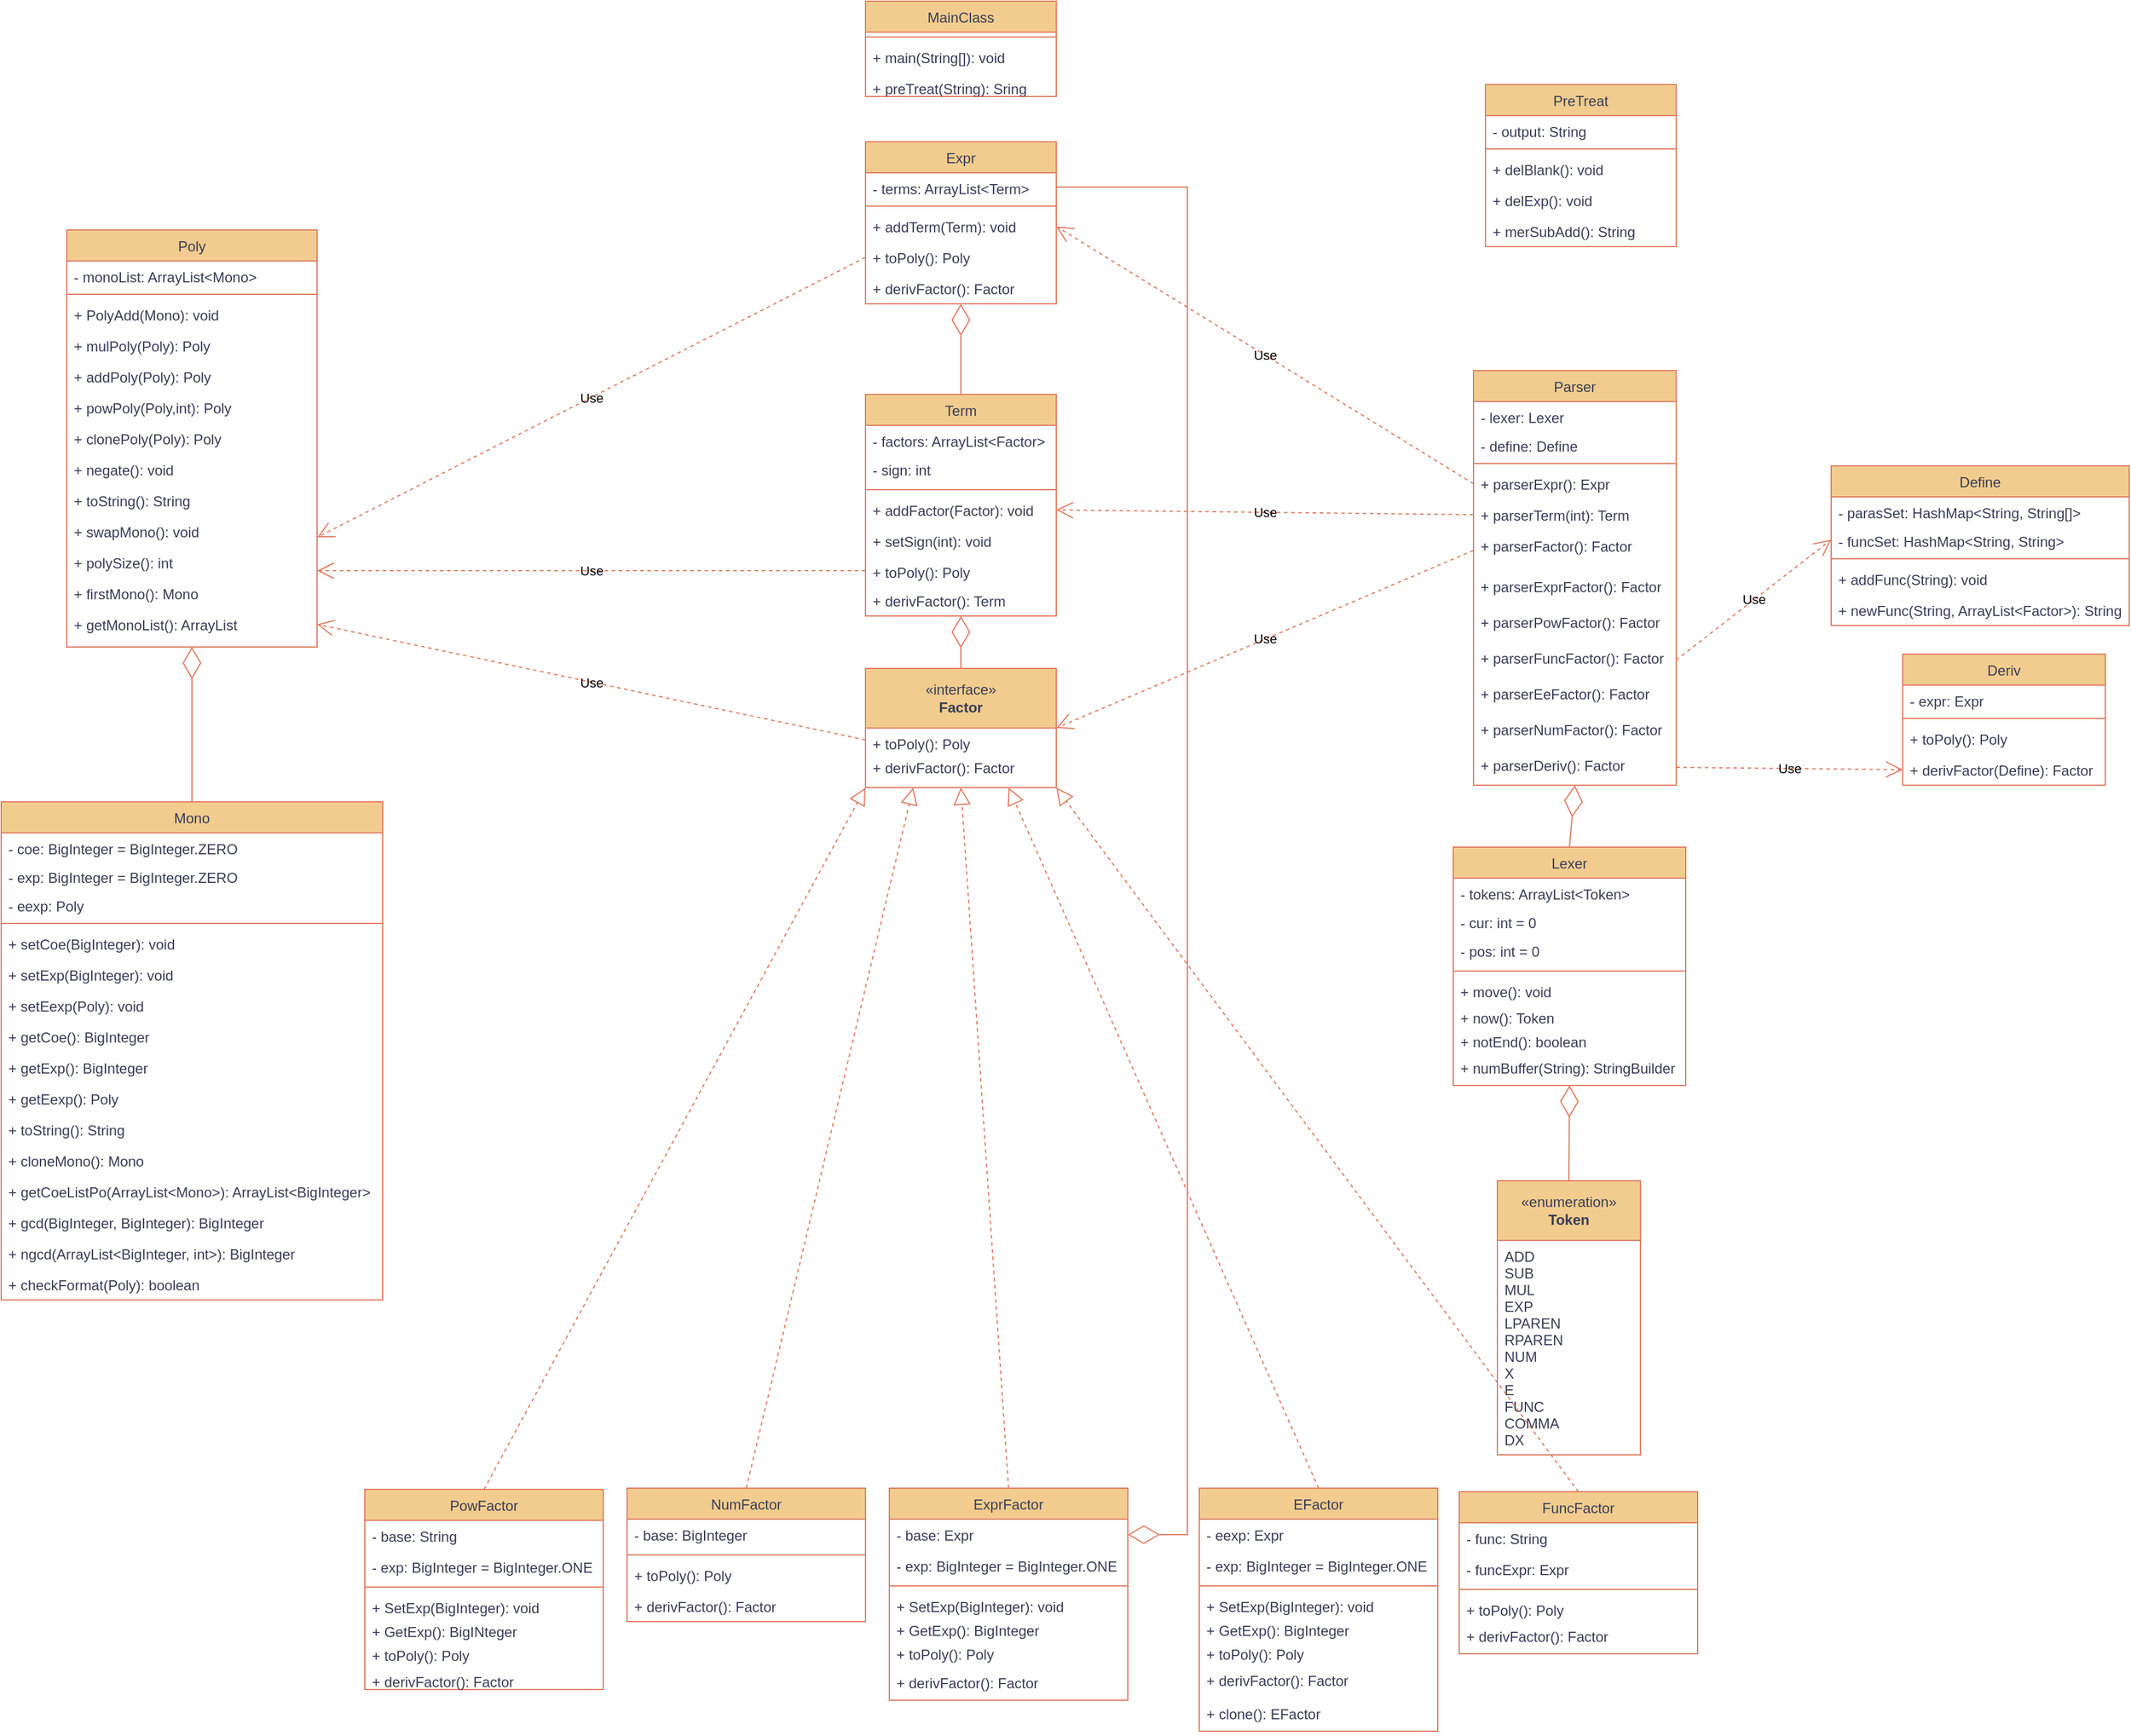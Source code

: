 <mxfile version="21.6.5" type="device">
  <diagram id="C5RBs43oDa-KdzZeNtuy" name="Page-1">
    <mxGraphModel dx="2168" dy="1315" grid="1" gridSize="10" guides="1" tooltips="1" connect="1" arrows="0" fold="1" page="1" pageScale="1" pageWidth="827" pageHeight="1169" background="none" math="0" shadow="0">
      <root>
        <mxCell id="WIyWlLk6GJQsqaUBKTNV-0" />
        <mxCell id="WIyWlLk6GJQsqaUBKTNV-1" parent="WIyWlLk6GJQsqaUBKTNV-0" />
        <mxCell id="zkfFHV4jXpPFQw0GAbJ--0" value="Factror" style="swimlane;fontStyle=2;align=center;verticalAlign=top;childLayout=stackLayout;horizontal=1;startSize=0;horizontalStack=0;resizeParent=1;resizeLast=0;collapsible=1;marginBottom=0;rounded=0;shadow=0;strokeWidth=1;labelBackgroundColor=none;fillColor=#F2CC8F;strokeColor=#E07A5F;fontColor=#393C56;" parent="WIyWlLk6GJQsqaUBKTNV-1" vertex="1">
          <mxGeometry x="1540" y="600" width="160" height="100" as="geometry">
            <mxRectangle x="230" y="140" width="160" height="26" as="alternateBounds" />
          </mxGeometry>
        </mxCell>
        <mxCell id="lshmHex8__d2f3AqaZlR-0" value="«interface»&lt;br&gt;&lt;b&gt;Factor&lt;/b&gt;" style="html=1;whiteSpace=wrap;labelBackgroundColor=none;fillColor=#F2CC8F;strokeColor=#E07A5F;fontColor=#393C56;" vertex="1" parent="zkfFHV4jXpPFQw0GAbJ--0">
          <mxGeometry width="160" height="50" as="geometry" />
        </mxCell>
        <mxCell id="lshmHex8__d2f3AqaZlR-2" value="+ toPoly(): Poly" style="text;align=left;verticalAlign=top;spacingLeft=4;spacingRight=4;overflow=hidden;rotatable=0;points=[[0,0.5],[1,0.5]];portConstraint=eastwest;rounded=0;shadow=0;html=0;labelBackgroundColor=none;fontColor=#393C56;" vertex="1" parent="zkfFHV4jXpPFQw0GAbJ--0">
          <mxGeometry y="50" width="160" height="20" as="geometry" />
        </mxCell>
        <mxCell id="lshmHex8__d2f3AqaZlR-74" value="+ derivFactor(): Factor" style="text;align=left;verticalAlign=top;spacingLeft=4;spacingRight=4;overflow=hidden;rotatable=0;points=[[0,0.5],[1,0.5]];portConstraint=eastwest;rounded=0;shadow=0;html=0;labelBackgroundColor=none;fontColor=#393C56;" vertex="1" parent="zkfFHV4jXpPFQw0GAbJ--0">
          <mxGeometry y="70" width="160" height="20" as="geometry" />
        </mxCell>
        <mxCell id="zkfFHV4jXpPFQw0GAbJ--6" value="PowFactor" style="swimlane;fontStyle=0;align=center;verticalAlign=top;childLayout=stackLayout;horizontal=1;startSize=26;horizontalStack=0;resizeParent=1;resizeLast=0;collapsible=1;marginBottom=0;rounded=0;shadow=0;strokeWidth=1;labelBackgroundColor=none;fillColor=#F2CC8F;strokeColor=#E07A5F;fontColor=#393C56;" parent="WIyWlLk6GJQsqaUBKTNV-1" vertex="1">
          <mxGeometry x="1120" y="1289" width="200" height="168" as="geometry">
            <mxRectangle x="130" y="380" width="160" height="26" as="alternateBounds" />
          </mxGeometry>
        </mxCell>
        <mxCell id="zkfFHV4jXpPFQw0GAbJ--7" value="- base: String" style="text;align=left;verticalAlign=top;spacingLeft=4;spacingRight=4;overflow=hidden;rotatable=0;points=[[0,0.5],[1,0.5]];portConstraint=eastwest;labelBackgroundColor=none;fontColor=#393C56;" parent="zkfFHV4jXpPFQw0GAbJ--6" vertex="1">
          <mxGeometry y="26" width="200" height="26" as="geometry" />
        </mxCell>
        <mxCell id="lshmHex8__d2f3AqaZlR-3" value="- exp: BigInteger = BigInteger.ONE" style="text;align=left;verticalAlign=top;spacingLeft=4;spacingRight=4;overflow=hidden;rotatable=0;points=[[0,0.5],[1,0.5]];portConstraint=eastwest;labelBackgroundColor=none;fontColor=#393C56;" vertex="1" parent="zkfFHV4jXpPFQw0GAbJ--6">
          <mxGeometry y="52" width="200" height="26" as="geometry" />
        </mxCell>
        <mxCell id="zkfFHV4jXpPFQw0GAbJ--9" value="" style="line;html=1;strokeWidth=1;align=left;verticalAlign=middle;spacingTop=-1;spacingLeft=3;spacingRight=3;rotatable=0;labelPosition=right;points=[];portConstraint=eastwest;labelBackgroundColor=none;fillColor=#F2CC8F;strokeColor=#E07A5F;fontColor=#393C56;" parent="zkfFHV4jXpPFQw0GAbJ--6" vertex="1">
          <mxGeometry y="78" width="200" height="8" as="geometry" />
        </mxCell>
        <mxCell id="lshmHex8__d2f3AqaZlR-7" value="+ SetExp(BigInteger): void" style="text;align=left;verticalAlign=top;spacingLeft=4;spacingRight=4;overflow=hidden;rotatable=0;points=[[0,0.5],[1,0.5]];portConstraint=eastwest;labelBackgroundColor=none;fontColor=#393C56;" vertex="1" parent="zkfFHV4jXpPFQw0GAbJ--6">
          <mxGeometry y="86" width="200" height="20" as="geometry" />
        </mxCell>
        <mxCell id="lshmHex8__d2f3AqaZlR-5" value="+ GetExp(): BigINteger" style="text;align=left;verticalAlign=top;spacingLeft=4;spacingRight=4;overflow=hidden;rotatable=0;points=[[0,0.5],[1,0.5]];portConstraint=eastwest;rounded=0;shadow=0;html=0;labelBackgroundColor=none;fontColor=#393C56;" vertex="1" parent="zkfFHV4jXpPFQw0GAbJ--6">
          <mxGeometry y="106" width="200" height="20" as="geometry" />
        </mxCell>
        <mxCell id="lshmHex8__d2f3AqaZlR-6" value="+ toPoly(): Poly" style="text;align=left;verticalAlign=top;spacingLeft=4;spacingRight=4;overflow=hidden;rotatable=0;points=[[0,0.5],[1,0.5]];portConstraint=eastwest;rounded=0;shadow=0;html=0;labelBackgroundColor=none;fontColor=#393C56;" vertex="1" parent="zkfFHV4jXpPFQw0GAbJ--6">
          <mxGeometry y="126" width="200" height="22" as="geometry" />
        </mxCell>
        <mxCell id="lshmHex8__d2f3AqaZlR-75" value="+ derivFactor(): Factor" style="text;align=left;verticalAlign=top;spacingLeft=4;spacingRight=4;overflow=hidden;rotatable=0;points=[[0,0.5],[1,0.5]];portConstraint=eastwest;rounded=0;shadow=0;html=0;labelBackgroundColor=none;fontColor=#393C56;" vertex="1" parent="zkfFHV4jXpPFQw0GAbJ--6">
          <mxGeometry y="148" width="200" height="20" as="geometry" />
        </mxCell>
        <mxCell id="zkfFHV4jXpPFQw0GAbJ--13" value="ExprFactor" style="swimlane;fontStyle=0;align=center;verticalAlign=top;childLayout=stackLayout;horizontal=1;startSize=26;horizontalStack=0;resizeParent=1;resizeLast=0;collapsible=1;marginBottom=0;rounded=0;shadow=0;strokeWidth=1;labelBackgroundColor=none;fillColor=#F2CC8F;strokeColor=#E07A5F;fontColor=#393C56;" parent="WIyWlLk6GJQsqaUBKTNV-1" vertex="1">
          <mxGeometry x="1560" y="1288" width="200" height="178" as="geometry">
            <mxRectangle x="340" y="380" width="170" height="26" as="alternateBounds" />
          </mxGeometry>
        </mxCell>
        <mxCell id="zkfFHV4jXpPFQw0GAbJ--14" value="- base: Expr" style="text;align=left;verticalAlign=top;spacingLeft=4;spacingRight=4;overflow=hidden;rotatable=0;points=[[0,0.5],[1,0.5]];portConstraint=eastwest;labelBackgroundColor=none;fontColor=#393C56;" parent="zkfFHV4jXpPFQw0GAbJ--13" vertex="1">
          <mxGeometry y="26" width="200" height="26" as="geometry" />
        </mxCell>
        <mxCell id="lshmHex8__d2f3AqaZlR-17" value="- exp: BigInteger = BigInteger.ONE" style="text;align=left;verticalAlign=top;spacingLeft=4;spacingRight=4;overflow=hidden;rotatable=0;points=[[0,0.5],[1,0.5]];portConstraint=eastwest;labelBackgroundColor=none;fontColor=#393C56;" vertex="1" parent="zkfFHV4jXpPFQw0GAbJ--13">
          <mxGeometry y="52" width="200" height="26" as="geometry" />
        </mxCell>
        <mxCell id="zkfFHV4jXpPFQw0GAbJ--15" value="" style="line;html=1;strokeWidth=1;align=left;verticalAlign=middle;spacingTop=-1;spacingLeft=3;spacingRight=3;rotatable=0;labelPosition=right;points=[];portConstraint=eastwest;labelBackgroundColor=none;fillColor=#F2CC8F;strokeColor=#E07A5F;fontColor=#393C56;" parent="zkfFHV4jXpPFQw0GAbJ--13" vertex="1">
          <mxGeometry y="78" width="200" height="8" as="geometry" />
        </mxCell>
        <mxCell id="lshmHex8__d2f3AqaZlR-16" value="+ SetExp(BigInteger): void" style="text;align=left;verticalAlign=top;spacingLeft=4;spacingRight=4;overflow=hidden;rotatable=0;points=[[0,0.5],[1,0.5]];portConstraint=eastwest;labelBackgroundColor=none;fontColor=#393C56;" vertex="1" parent="zkfFHV4jXpPFQw0GAbJ--13">
          <mxGeometry y="86" width="200" height="20" as="geometry" />
        </mxCell>
        <mxCell id="lshmHex8__d2f3AqaZlR-14" value="+ GetExp(): BigInteger" style="text;align=left;verticalAlign=top;spacingLeft=4;spacingRight=4;overflow=hidden;rotatable=0;points=[[0,0.5],[1,0.5]];portConstraint=eastwest;rounded=0;shadow=0;html=0;labelBackgroundColor=none;fontColor=#393C56;" vertex="1" parent="zkfFHV4jXpPFQw0GAbJ--13">
          <mxGeometry y="106" width="200" height="20" as="geometry" />
        </mxCell>
        <mxCell id="Ec_aD05h_GAjCYXAIxF5-127" value="+ toPoly(): Poly" style="text;align=left;verticalAlign=top;spacingLeft=4;spacingRight=4;overflow=hidden;rotatable=0;points=[[0,0.5],[1,0.5]];portConstraint=eastwest;labelBackgroundColor=none;fontColor=#393C56;" parent="zkfFHV4jXpPFQw0GAbJ--13" vertex="1">
          <mxGeometry y="126" width="200" height="24" as="geometry" />
        </mxCell>
        <mxCell id="lshmHex8__d2f3AqaZlR-77" value="+ derivFactor(): Factor" style="text;align=left;verticalAlign=top;spacingLeft=4;spacingRight=4;overflow=hidden;rotatable=0;points=[[0,0.5],[1,0.5]];portConstraint=eastwest;rounded=0;shadow=0;html=0;labelBackgroundColor=none;fontColor=#393C56;" vertex="1" parent="zkfFHV4jXpPFQw0GAbJ--13">
          <mxGeometry y="150" width="200" height="18" as="geometry" />
        </mxCell>
        <mxCell id="Ec_aD05h_GAjCYXAIxF5-3" value="NumFactor" style="swimlane;fontStyle=0;align=center;verticalAlign=top;childLayout=stackLayout;horizontal=1;startSize=26;horizontalStack=0;resizeParent=1;resizeLast=0;collapsible=1;marginBottom=0;rounded=0;shadow=0;strokeWidth=1;labelBackgroundColor=none;points=[[0,0,0,0,0],[0,0.25,0,0,0],[0,0.5,0,0,0],[0,0.75,0,0,0],[0,1,0,0,0],[0.25,0,0,0,0],[0.25,1,0,0,0],[0.5,0,0,0,0],[0.5,1,0,0,0],[0.75,0,0,0,0],[0.75,1,0,0,0],[1,0,0,0,0],[1,0.25,0,0,0],[1,0.5,0,0,0],[1,0.75,0,0,0],[1,1,0,0,0]];fillColor=#F2CC8F;strokeColor=#E07A5F;fontColor=#393C56;" parent="WIyWlLk6GJQsqaUBKTNV-1" vertex="1">
          <mxGeometry x="1340" y="1288" width="200" height="112" as="geometry">
            <mxRectangle x="130" y="380" width="160" height="26" as="alternateBounds" />
          </mxGeometry>
        </mxCell>
        <mxCell id="Ec_aD05h_GAjCYXAIxF5-4" value="- base: BigInteger" style="text;align=left;verticalAlign=top;spacingLeft=4;spacingRight=4;overflow=hidden;rotatable=0;points=[[0,0.5],[1,0.5]];portConstraint=eastwest;labelBackgroundColor=none;fontColor=#393C56;" parent="Ec_aD05h_GAjCYXAIxF5-3" vertex="1">
          <mxGeometry y="26" width="200" height="26" as="geometry" />
        </mxCell>
        <mxCell id="Ec_aD05h_GAjCYXAIxF5-5" value="" style="line;html=1;strokeWidth=1;align=left;verticalAlign=middle;spacingTop=-1;spacingLeft=3;spacingRight=3;rotatable=0;labelPosition=right;points=[];portConstraint=eastwest;labelBackgroundColor=none;fillColor=#F2CC8F;strokeColor=#E07A5F;fontColor=#393C56;" parent="Ec_aD05h_GAjCYXAIxF5-3" vertex="1">
          <mxGeometry y="52" width="200" height="8" as="geometry" />
        </mxCell>
        <mxCell id="Ec_aD05h_GAjCYXAIxF5-6" value="+ toPoly(): Poly" style="text;align=left;verticalAlign=top;spacingLeft=4;spacingRight=4;overflow=hidden;rotatable=0;points=[[0,0.5],[1,0.5]];portConstraint=eastwest;labelBackgroundColor=none;fontColor=#393C56;" parent="Ec_aD05h_GAjCYXAIxF5-3" vertex="1">
          <mxGeometry y="60" width="200" height="26" as="geometry" />
        </mxCell>
        <mxCell id="lshmHex8__d2f3AqaZlR-76" value="+ derivFactor(): Factor" style="text;align=left;verticalAlign=top;spacingLeft=4;spacingRight=4;overflow=hidden;rotatable=0;points=[[0,0.5],[1,0.5]];portConstraint=eastwest;rounded=0;shadow=0;html=0;labelBackgroundColor=none;fontColor=#393C56;" vertex="1" parent="Ec_aD05h_GAjCYXAIxF5-3">
          <mxGeometry y="86" width="200" height="20" as="geometry" />
        </mxCell>
        <mxCell id="Ec_aD05h_GAjCYXAIxF5-42" value="Term" style="swimlane;fontStyle=0;align=center;verticalAlign=top;childLayout=stackLayout;horizontal=1;startSize=26;horizontalStack=0;resizeParent=1;resizeLast=0;collapsible=1;marginBottom=0;rounded=0;shadow=0;strokeWidth=1;labelBackgroundColor=none;points=[[0,0,0,0,0],[0,0.25,0,0,0],[0,0.5,0,0,0],[0,0.75,0,0,0],[0,1,0,0,0],[0.25,0,0,0,0],[0.25,1,0,0,0],[0.5,0,0,0,0],[0.5,1,0,0,0],[0.75,0,0,0,0],[0.75,1,0,0,0],[1,0,0,0,0],[1,0.25,0,0,0],[1,0.5,0,0,0],[1,0.75,0,0,0],[1,1,0,0,0]];fillColor=#F2CC8F;strokeColor=#E07A5F;fontColor=#393C56;" parent="WIyWlLk6GJQsqaUBKTNV-1" vertex="1">
          <mxGeometry x="1540" y="370" width="160" height="186" as="geometry">
            <mxRectangle x="130" y="380" width="160" height="26" as="alternateBounds" />
          </mxGeometry>
        </mxCell>
        <mxCell id="Ec_aD05h_GAjCYXAIxF5-43" value="- factors: ArrayList&lt;Factor&gt;" style="text;align=left;verticalAlign=top;spacingLeft=4;spacingRight=4;overflow=hidden;rotatable=0;points=[[0,0.5],[1,0.5]];portConstraint=eastwest;labelBackgroundColor=none;fontColor=#393C56;" parent="Ec_aD05h_GAjCYXAIxF5-42" vertex="1">
          <mxGeometry y="26" width="160" height="24" as="geometry" />
        </mxCell>
        <mxCell id="Ec_aD05h_GAjCYXAIxF5-47" value="- sign: int" style="text;align=left;verticalAlign=top;spacingLeft=4;spacingRight=4;overflow=hidden;rotatable=0;points=[[0,0.5],[1,0.5]];portConstraint=eastwest;rounded=0;shadow=0;html=0;labelBackgroundColor=none;fontColor=#393C56;" parent="Ec_aD05h_GAjCYXAIxF5-42" vertex="1">
          <mxGeometry y="50" width="160" height="26" as="geometry" />
        </mxCell>
        <mxCell id="Ec_aD05h_GAjCYXAIxF5-44" value="" style="line;html=1;strokeWidth=1;align=left;verticalAlign=middle;spacingTop=-1;spacingLeft=3;spacingRight=3;rotatable=0;labelPosition=right;points=[];portConstraint=eastwest;labelBackgroundColor=none;fillColor=#F2CC8F;strokeColor=#E07A5F;fontColor=#393C56;" parent="Ec_aD05h_GAjCYXAIxF5-42" vertex="1">
          <mxGeometry y="76" width="160" height="8" as="geometry" />
        </mxCell>
        <mxCell id="Ec_aD05h_GAjCYXAIxF5-45" value="+ addFactor(Factor): void" style="text;align=left;verticalAlign=top;spacingLeft=4;spacingRight=4;overflow=hidden;rotatable=0;points=[[0,0.5],[1,0.5]];portConstraint=eastwest;labelBackgroundColor=none;fontColor=#393C56;" parent="Ec_aD05h_GAjCYXAIxF5-42" vertex="1">
          <mxGeometry y="84" width="160" height="26" as="geometry" />
        </mxCell>
        <mxCell id="Ec_aD05h_GAjCYXAIxF5-48" value="+ setSign(int): void" style="text;align=left;verticalAlign=top;spacingLeft=4;spacingRight=4;overflow=hidden;rotatable=0;points=[[0,0.5],[1,0.5]];portConstraint=eastwest;labelBackgroundColor=none;fontColor=#393C56;" parent="Ec_aD05h_GAjCYXAIxF5-42" vertex="1">
          <mxGeometry y="110" width="160" height="26" as="geometry" />
        </mxCell>
        <mxCell id="Ec_aD05h_GAjCYXAIxF5-49" value="+ toPoly(): Poly" style="text;align=left;verticalAlign=top;spacingLeft=4;spacingRight=4;overflow=hidden;rotatable=0;points=[[0,0.5],[1,0.5]];portConstraint=eastwest;labelBackgroundColor=none;fontColor=#393C56;" parent="Ec_aD05h_GAjCYXAIxF5-42" vertex="1">
          <mxGeometry y="136" width="160" height="24" as="geometry" />
        </mxCell>
        <mxCell id="lshmHex8__d2f3AqaZlR-81" value="+ derivFactor(): Term" style="text;align=left;verticalAlign=top;spacingLeft=4;spacingRight=4;overflow=hidden;rotatable=0;points=[[0,0.5],[1,0.5]];portConstraint=eastwest;labelBackgroundColor=none;fontColor=#393C56;" vertex="1" parent="Ec_aD05h_GAjCYXAIxF5-42">
          <mxGeometry y="160" width="160" height="26" as="geometry" />
        </mxCell>
        <mxCell id="Ec_aD05h_GAjCYXAIxF5-50" value="Expr" style="swimlane;fontStyle=0;align=center;verticalAlign=top;childLayout=stackLayout;horizontal=1;startSize=26;horizontalStack=0;resizeParent=1;resizeLast=0;collapsible=1;marginBottom=0;rounded=0;shadow=0;strokeWidth=1;labelBackgroundColor=none;points=[[0,0,0,0,0],[0,0.25,0,0,0],[0,0.5,0,0,0],[0,0.75,0,0,0],[0,1,0,0,0],[0.25,0,0,0,0],[0.25,1,0,0,0],[0.5,0,0,0,0],[0.5,1,0,0,0],[0.75,0,0,0,0],[0.75,1,0,0,0],[1,0,0,0,0],[1,0.25,0,0,0],[1,0.5,0,0,0],[1,0.75,0,0,0],[1,1,0,0,0]];fillColor=#F2CC8F;strokeColor=#E07A5F;fontColor=#393C56;" parent="WIyWlLk6GJQsqaUBKTNV-1" vertex="1">
          <mxGeometry x="1540" y="158" width="160" height="136" as="geometry">
            <mxRectangle x="130" y="380" width="160" height="26" as="alternateBounds" />
          </mxGeometry>
        </mxCell>
        <mxCell id="Ec_aD05h_GAjCYXAIxF5-51" value="- terms: ArrayList&lt;Term&gt;" style="text;align=left;verticalAlign=top;spacingLeft=4;spacingRight=4;overflow=hidden;rotatable=0;points=[[0,0.5],[1,0.5]];portConstraint=eastwest;labelBackgroundColor=none;fontColor=#393C56;" parent="Ec_aD05h_GAjCYXAIxF5-50" vertex="1">
          <mxGeometry y="26" width="160" height="24" as="geometry" />
        </mxCell>
        <mxCell id="Ec_aD05h_GAjCYXAIxF5-53" value="" style="line;html=1;strokeWidth=1;align=left;verticalAlign=middle;spacingTop=-1;spacingLeft=3;spacingRight=3;rotatable=0;labelPosition=right;points=[];portConstraint=eastwest;labelBackgroundColor=none;fillColor=#F2CC8F;strokeColor=#E07A5F;fontColor=#393C56;" parent="Ec_aD05h_GAjCYXAIxF5-50" vertex="1">
          <mxGeometry y="50" width="160" height="8" as="geometry" />
        </mxCell>
        <mxCell id="Ec_aD05h_GAjCYXAIxF5-54" value="+ addTerm(Term): void" style="text;align=left;verticalAlign=top;spacingLeft=4;spacingRight=4;overflow=hidden;rotatable=0;points=[[0,0.5],[1,0.5]];portConstraint=eastwest;labelBackgroundColor=none;fontColor=#393C56;" parent="Ec_aD05h_GAjCYXAIxF5-50" vertex="1">
          <mxGeometry y="58" width="160" height="26" as="geometry" />
        </mxCell>
        <mxCell id="Ec_aD05h_GAjCYXAIxF5-56" value="+ toPoly(): Poly" style="text;align=left;verticalAlign=top;spacingLeft=4;spacingRight=4;overflow=hidden;rotatable=0;points=[[0,0.5],[1,0.5]];portConstraint=eastwest;labelBackgroundColor=none;fontColor=#393C56;" parent="Ec_aD05h_GAjCYXAIxF5-50" vertex="1">
          <mxGeometry y="84" width="160" height="26" as="geometry" />
        </mxCell>
        <mxCell id="lshmHex8__d2f3AqaZlR-73" value="+ derivFactor(): Factor" style="text;align=left;verticalAlign=top;spacingLeft=4;spacingRight=4;overflow=hidden;rotatable=0;points=[[0,0.5],[1,0.5]];portConstraint=eastwest;labelBackgroundColor=none;fontColor=#393C56;" vertex="1" parent="Ec_aD05h_GAjCYXAIxF5-50">
          <mxGeometry y="110" width="160" height="26" as="geometry" />
        </mxCell>
        <mxCell id="Ec_aD05h_GAjCYXAIxF5-62" value="Mono" style="swimlane;fontStyle=0;align=center;verticalAlign=top;childLayout=stackLayout;horizontal=1;startSize=26;horizontalStack=0;resizeParent=1;resizeLast=0;collapsible=1;marginBottom=0;rounded=0;shadow=0;strokeWidth=1;labelBackgroundColor=none;points=[[0,0,0,0,0],[0,0.25,0,0,0],[0,0.5,0,0,0],[0,0.75,0,0,0],[0,1,0,0,0],[0.25,0,0,0,0],[0.25,1,0,0,0],[0.5,0,0,0,0],[0.5,1,0,0,0],[0.75,0,0,0,0],[0.75,1,0,0,0],[1,0,0,0,0],[1,0.25,0,0,0],[1,0.5,0,0,0],[1,0.75,0,0,0],[1,1,0,0,0]];fillColor=#F2CC8F;strokeColor=#E07A5F;fontColor=#393C56;" parent="WIyWlLk6GJQsqaUBKTNV-1" vertex="1">
          <mxGeometry x="815" y="712" width="320" height="418" as="geometry">
            <mxRectangle x="130" y="380" width="160" height="26" as="alternateBounds" />
          </mxGeometry>
        </mxCell>
        <mxCell id="Ec_aD05h_GAjCYXAIxF5-63" value="- coe: BigInteger = BigInteger.ZERO" style="text;align=left;verticalAlign=top;spacingLeft=4;spacingRight=4;overflow=hidden;rotatable=0;points=[[0,0.5],[1,0.5]];portConstraint=eastwest;labelBackgroundColor=none;fontColor=#393C56;" parent="Ec_aD05h_GAjCYXAIxF5-62" vertex="1">
          <mxGeometry y="26" width="320" height="24" as="geometry" />
        </mxCell>
        <mxCell id="Ec_aD05h_GAjCYXAIxF5-67" value="- exp: BigInteger = BigInteger.ZERO" style="text;align=left;verticalAlign=top;spacingLeft=4;spacingRight=4;overflow=hidden;rotatable=0;points=[[0,0.5],[1,0.5]];portConstraint=eastwest;labelBackgroundColor=none;fontColor=#393C56;" parent="Ec_aD05h_GAjCYXAIxF5-62" vertex="1">
          <mxGeometry y="50" width="320" height="24" as="geometry" />
        </mxCell>
        <mxCell id="Ec_aD05h_GAjCYXAIxF5-160" value="- eexp: Poly" style="text;align=left;verticalAlign=top;spacingLeft=4;spacingRight=4;overflow=hidden;rotatable=0;points=[[0,0.5],[1,0.5]];portConstraint=eastwest;labelBackgroundColor=none;fontColor=#393C56;" parent="Ec_aD05h_GAjCYXAIxF5-62" vertex="1">
          <mxGeometry y="74" width="320" height="24" as="geometry" />
        </mxCell>
        <mxCell id="Ec_aD05h_GAjCYXAIxF5-64" value="" style="line;html=1;strokeWidth=1;align=left;verticalAlign=middle;spacingTop=-1;spacingLeft=3;spacingRight=3;rotatable=0;labelPosition=right;points=[];portConstraint=eastwest;labelBackgroundColor=none;fillColor=#F2CC8F;strokeColor=#E07A5F;fontColor=#393C56;" parent="Ec_aD05h_GAjCYXAIxF5-62" vertex="1">
          <mxGeometry y="98" width="320" height="8" as="geometry" />
        </mxCell>
        <mxCell id="Ec_aD05h_GAjCYXAIxF5-65" value="+ setCoe(BigInteger): void" style="text;align=left;verticalAlign=top;spacingLeft=4;spacingRight=4;overflow=hidden;rotatable=0;points=[[0,0.5],[1,0.5]];portConstraint=eastwest;labelBackgroundColor=none;fontColor=#393C56;" parent="Ec_aD05h_GAjCYXAIxF5-62" vertex="1">
          <mxGeometry y="106" width="320" height="26" as="geometry" />
        </mxCell>
        <mxCell id="Ec_aD05h_GAjCYXAIxF5-68" value="+ setExp(BigInteger): void" style="text;align=left;verticalAlign=top;spacingLeft=4;spacingRight=4;overflow=hidden;rotatable=0;points=[[0,0.5],[1,0.5]];portConstraint=eastwest;labelBackgroundColor=none;fontColor=#393C56;" parent="Ec_aD05h_GAjCYXAIxF5-62" vertex="1">
          <mxGeometry y="132" width="320" height="26" as="geometry" />
        </mxCell>
        <mxCell id="lshmHex8__d2f3AqaZlR-37" value="+ setEexp(Poly): void" style="text;align=left;verticalAlign=top;spacingLeft=4;spacingRight=4;overflow=hidden;rotatable=0;points=[[0,0.5],[1,0.5]];portConstraint=eastwest;labelBackgroundColor=none;fontColor=#393C56;" vertex="1" parent="Ec_aD05h_GAjCYXAIxF5-62">
          <mxGeometry y="158" width="320" height="26" as="geometry" />
        </mxCell>
        <mxCell id="Ec_aD05h_GAjCYXAIxF5-69" value="+ getCoe(): BigInteger" style="text;align=left;verticalAlign=top;spacingLeft=4;spacingRight=4;overflow=hidden;rotatable=0;points=[[0,0.5],[1,0.5]];portConstraint=eastwest;labelBackgroundColor=none;fontColor=#393C56;" parent="Ec_aD05h_GAjCYXAIxF5-62" vertex="1">
          <mxGeometry y="184" width="320" height="26" as="geometry" />
        </mxCell>
        <mxCell id="Ec_aD05h_GAjCYXAIxF5-66" value="+ getExp(): BigInteger" style="text;align=left;verticalAlign=top;spacingLeft=4;spacingRight=4;overflow=hidden;rotatable=0;points=[[0,0.5],[1,0.5]];portConstraint=eastwest;labelBackgroundColor=none;fontColor=#393C56;" parent="Ec_aD05h_GAjCYXAIxF5-62" vertex="1">
          <mxGeometry y="210" width="320" height="26" as="geometry" />
        </mxCell>
        <mxCell id="lshmHex8__d2f3AqaZlR-38" value="+ getEexp(): Poly" style="text;align=left;verticalAlign=top;spacingLeft=4;spacingRight=4;overflow=hidden;rotatable=0;points=[[0,0.5],[1,0.5]];portConstraint=eastwest;labelBackgroundColor=none;fontColor=#393C56;" vertex="1" parent="Ec_aD05h_GAjCYXAIxF5-62">
          <mxGeometry y="236" width="320" height="26" as="geometry" />
        </mxCell>
        <mxCell id="Ec_aD05h_GAjCYXAIxF5-70" value="+ toString(): String" style="text;align=left;verticalAlign=top;spacingLeft=4;spacingRight=4;overflow=hidden;rotatable=0;points=[[0,0.5],[1,0.5]];portConstraint=eastwest;labelBackgroundColor=none;fontColor=#393C56;" parent="Ec_aD05h_GAjCYXAIxF5-62" vertex="1">
          <mxGeometry y="262" width="320" height="26" as="geometry" />
        </mxCell>
        <mxCell id="lshmHex8__d2f3AqaZlR-43" value="+ cloneMono(): Mono" style="text;align=left;verticalAlign=top;spacingLeft=4;spacingRight=4;overflow=hidden;rotatable=0;points=[[0,0.5],[1,0.5]];portConstraint=eastwest;labelBackgroundColor=none;fontColor=#393C56;" vertex="1" parent="Ec_aD05h_GAjCYXAIxF5-62">
          <mxGeometry y="288" width="320" height="26" as="geometry" />
        </mxCell>
        <mxCell id="lshmHex8__d2f3AqaZlR-39" value="+ getCoeListPo(ArrayList&lt;Mono&gt;): ArrayList&lt;BigInteger&gt;" style="text;align=left;verticalAlign=top;spacingLeft=4;spacingRight=4;overflow=hidden;rotatable=0;points=[[0,0.5],[1,0.5]];portConstraint=eastwest;labelBackgroundColor=none;fontColor=#393C56;" vertex="1" parent="Ec_aD05h_GAjCYXAIxF5-62">
          <mxGeometry y="314" width="320" height="26" as="geometry" />
        </mxCell>
        <mxCell id="lshmHex8__d2f3AqaZlR-40" value="+ gcd(BigInteger, BigInteger): BigInteger" style="text;align=left;verticalAlign=top;spacingLeft=4;spacingRight=4;overflow=hidden;rotatable=0;points=[[0,0.5],[1,0.5]];portConstraint=eastwest;labelBackgroundColor=none;fontColor=#393C56;" vertex="1" parent="Ec_aD05h_GAjCYXAIxF5-62">
          <mxGeometry y="340" width="320" height="26" as="geometry" />
        </mxCell>
        <mxCell id="Ec_aD05h_GAjCYXAIxF5-161" value="+ ngcd(ArrayList&lt;BigInteger, int&gt;): BigInteger" style="text;align=left;verticalAlign=top;spacingLeft=4;spacingRight=4;overflow=hidden;rotatable=0;points=[[0,0.5],[1,0.5]];portConstraint=eastwest;labelBackgroundColor=none;fontColor=#393C56;" parent="Ec_aD05h_GAjCYXAIxF5-62" vertex="1">
          <mxGeometry y="366" width="320" height="26" as="geometry" />
        </mxCell>
        <mxCell id="lshmHex8__d2f3AqaZlR-42" value="+ checkFormat(Poly): boolean" style="text;align=left;verticalAlign=top;spacingLeft=4;spacingRight=4;overflow=hidden;rotatable=0;points=[[0,0.5],[1,0.5]];portConstraint=eastwest;labelBackgroundColor=none;fontColor=#393C56;" vertex="1" parent="Ec_aD05h_GAjCYXAIxF5-62">
          <mxGeometry y="392" width="320" height="26" as="geometry" />
        </mxCell>
        <mxCell id="Ec_aD05h_GAjCYXAIxF5-71" value="Poly" style="swimlane;fontStyle=0;align=center;verticalAlign=top;childLayout=stackLayout;horizontal=1;startSize=26;horizontalStack=0;resizeParent=1;resizeLast=0;collapsible=1;marginBottom=0;rounded=0;shadow=0;strokeWidth=1;labelBackgroundColor=none;points=[[0,0,0,0,0],[0,0.25,0,0,0],[0,0.5,0,0,0],[0,0.75,0,0,0],[0,1,0,0,0],[0.25,0,0,0,0],[0.25,1,0,0,0],[0.5,0,0,0,0],[0.5,1,0,0,0],[0.75,0,0,0,0],[0.75,1,0,0,0],[1,0,0,0,0],[1,0.25,0,0,0],[1,0.5,0,0,0],[1,0.75,0,0,0],[1,1,0,0,0]];fillColor=#F2CC8F;strokeColor=#E07A5F;fontColor=#393C56;" parent="WIyWlLk6GJQsqaUBKTNV-1" vertex="1">
          <mxGeometry x="870" y="232" width="210" height="350" as="geometry">
            <mxRectangle x="130" y="380" width="160" height="26" as="alternateBounds" />
          </mxGeometry>
        </mxCell>
        <mxCell id="Ec_aD05h_GAjCYXAIxF5-72" value="- monoList: ArrayList&lt;Mono&gt;" style="text;align=left;verticalAlign=top;spacingLeft=4;spacingRight=4;overflow=hidden;rotatable=0;points=[[0,0.5],[1,0.5]];portConstraint=eastwest;labelBackgroundColor=none;fontColor=#393C56;" parent="Ec_aD05h_GAjCYXAIxF5-71" vertex="1">
          <mxGeometry y="26" width="210" height="24" as="geometry" />
        </mxCell>
        <mxCell id="Ec_aD05h_GAjCYXAIxF5-74" value="" style="line;html=1;strokeWidth=1;align=left;verticalAlign=middle;spacingTop=-1;spacingLeft=3;spacingRight=3;rotatable=0;labelPosition=right;points=[];portConstraint=eastwest;labelBackgroundColor=none;fillColor=#F2CC8F;strokeColor=#E07A5F;fontColor=#393C56;" parent="Ec_aD05h_GAjCYXAIxF5-71" vertex="1">
          <mxGeometry y="50" width="210" height="8" as="geometry" />
        </mxCell>
        <mxCell id="Ec_aD05h_GAjCYXAIxF5-75" value="+ PolyAdd(Mono): void" style="text;align=left;verticalAlign=top;spacingLeft=4;spacingRight=4;overflow=hidden;rotatable=0;points=[[0,0.5],[1,0.5]];portConstraint=eastwest;labelBackgroundColor=none;fontColor=#393C56;" parent="Ec_aD05h_GAjCYXAIxF5-71" vertex="1">
          <mxGeometry y="58" width="210" height="26" as="geometry" />
        </mxCell>
        <mxCell id="Ec_aD05h_GAjCYXAIxF5-76" value="+ mulPoly(Poly): Poly" style="text;align=left;verticalAlign=top;spacingLeft=4;spacingRight=4;overflow=hidden;rotatable=0;points=[[0,0.5],[1,0.5]];portConstraint=eastwest;labelBackgroundColor=none;fontColor=#393C56;" parent="Ec_aD05h_GAjCYXAIxF5-71" vertex="1">
          <mxGeometry y="84" width="210" height="26" as="geometry" />
        </mxCell>
        <mxCell id="Ec_aD05h_GAjCYXAIxF5-80" value="+ addPoly(Poly): Poly" style="text;align=left;verticalAlign=top;spacingLeft=4;spacingRight=4;overflow=hidden;rotatable=0;points=[[0,0.5],[1,0.5]];portConstraint=eastwest;labelBackgroundColor=none;fontColor=#393C56;" parent="Ec_aD05h_GAjCYXAIxF5-71" vertex="1">
          <mxGeometry y="110" width="210" height="26" as="geometry" />
        </mxCell>
        <mxCell id="Ec_aD05h_GAjCYXAIxF5-79" value="+ powPoly(Poly,int): Poly" style="text;align=left;verticalAlign=top;spacingLeft=4;spacingRight=4;overflow=hidden;rotatable=0;points=[[0,0.5],[1,0.5]];portConstraint=eastwest;labelBackgroundColor=none;fontColor=#393C56;" parent="Ec_aD05h_GAjCYXAIxF5-71" vertex="1">
          <mxGeometry y="136" width="210" height="26" as="geometry" />
        </mxCell>
        <mxCell id="lshmHex8__d2f3AqaZlR-52" value="+ clonePoly(Poly): Poly" style="text;align=left;verticalAlign=top;spacingLeft=4;spacingRight=4;overflow=hidden;rotatable=0;points=[[0,0.5],[1,0.5]];portConstraint=eastwest;labelBackgroundColor=none;fontColor=#393C56;" vertex="1" parent="Ec_aD05h_GAjCYXAIxF5-71">
          <mxGeometry y="162" width="210" height="26" as="geometry" />
        </mxCell>
        <mxCell id="Ec_aD05h_GAjCYXAIxF5-81" value="+ negate(): void" style="text;align=left;verticalAlign=top;spacingLeft=4;spacingRight=4;overflow=hidden;rotatable=0;points=[[0,0.5],[1,0.5]];portConstraint=eastwest;labelBackgroundColor=none;fontColor=#393C56;" parent="Ec_aD05h_GAjCYXAIxF5-71" vertex="1">
          <mxGeometry y="188" width="210" height="26" as="geometry" />
        </mxCell>
        <mxCell id="Ec_aD05h_GAjCYXAIxF5-82" value="+ toString(): String" style="text;align=left;verticalAlign=top;spacingLeft=4;spacingRight=4;overflow=hidden;rotatable=0;points=[[0,0.5],[1,0.5]];portConstraint=eastwest;labelBackgroundColor=none;fontColor=#393C56;" parent="Ec_aD05h_GAjCYXAIxF5-71" vertex="1">
          <mxGeometry y="214" width="210" height="26" as="geometry" />
        </mxCell>
        <mxCell id="Ec_aD05h_GAjCYXAIxF5-83" value="+ swapMono(): void" style="text;align=left;verticalAlign=top;spacingLeft=4;spacingRight=4;overflow=hidden;rotatable=0;points=[[0,0.5],[1,0.5]];portConstraint=eastwest;labelBackgroundColor=none;fontColor=#393C56;" parent="Ec_aD05h_GAjCYXAIxF5-71" vertex="1">
          <mxGeometry y="240" width="210" height="26" as="geometry" />
        </mxCell>
        <mxCell id="Ec_aD05h_GAjCYXAIxF5-84" value="+ polySize(): int" style="text;align=left;verticalAlign=top;spacingLeft=4;spacingRight=4;overflow=hidden;rotatable=0;points=[[0,0.5],[1,0.5]];portConstraint=eastwest;labelBackgroundColor=none;fontColor=#393C56;" parent="Ec_aD05h_GAjCYXAIxF5-71" vertex="1">
          <mxGeometry y="266" width="210" height="26" as="geometry" />
        </mxCell>
        <mxCell id="lshmHex8__d2f3AqaZlR-53" value="+ firstMono(): Mono" style="text;align=left;verticalAlign=top;spacingLeft=4;spacingRight=4;overflow=hidden;rotatable=0;points=[[0,0.5],[1,0.5]];portConstraint=eastwest;labelBackgroundColor=none;fontColor=#393C56;" vertex="1" parent="Ec_aD05h_GAjCYXAIxF5-71">
          <mxGeometry y="292" width="210" height="26" as="geometry" />
        </mxCell>
        <mxCell id="lshmHex8__d2f3AqaZlR-54" value="+ getMonoList(): ArrayList" style="text;align=left;verticalAlign=top;spacingLeft=4;spacingRight=4;overflow=hidden;rotatable=0;points=[[0,0.5],[1,0.5]];portConstraint=eastwest;labelBackgroundColor=none;fontColor=#393C56;" vertex="1" parent="Ec_aD05h_GAjCYXAIxF5-71">
          <mxGeometry y="318" width="210" height="26" as="geometry" />
        </mxCell>
        <mxCell id="Ec_aD05h_GAjCYXAIxF5-89" value="MainClass" style="swimlane;fontStyle=0;align=center;verticalAlign=top;childLayout=stackLayout;horizontal=1;startSize=26;horizontalStack=0;resizeParent=1;resizeLast=0;collapsible=1;marginBottom=0;rounded=0;shadow=0;strokeWidth=1;labelBackgroundColor=none;points=[[0,0,0,0,0],[0,0.25,0,0,0],[0,0.5,0,0,0],[0,0.75,0,0,0],[0,1,0,0,0],[0.25,0,0,0,0],[0.25,1,0,0,0],[0.5,0,0,0,0],[0.5,1,0,0,0],[0.75,0,0,0,0],[0.75,1,0,0,0],[1,0,0,0,0],[1,0.25,0,0,0],[1,0.5,0,0,0],[1,0.75,0,0,0],[1,1,0,0,0]];fillColor=#F2CC8F;strokeColor=#E07A5F;fontColor=#393C56;" parent="WIyWlLk6GJQsqaUBKTNV-1" vertex="1">
          <mxGeometry x="1540" y="40" width="160" height="80" as="geometry">
            <mxRectangle x="130" y="380" width="160" height="26" as="alternateBounds" />
          </mxGeometry>
        </mxCell>
        <mxCell id="Ec_aD05h_GAjCYXAIxF5-91" value="" style="line;html=1;strokeWidth=1;align=left;verticalAlign=middle;spacingTop=-1;spacingLeft=3;spacingRight=3;rotatable=0;labelPosition=right;points=[];portConstraint=eastwest;labelBackgroundColor=none;fillColor=#F2CC8F;strokeColor=#E07A5F;fontColor=#393C56;" parent="Ec_aD05h_GAjCYXAIxF5-89" vertex="1">
          <mxGeometry y="26" width="160" height="8" as="geometry" />
        </mxCell>
        <mxCell id="lshmHex8__d2f3AqaZlR-44" value="+ main(String[]): void" style="text;align=left;verticalAlign=top;spacingLeft=4;spacingRight=4;overflow=hidden;rotatable=0;points=[[0,0.5],[1,0.5]];portConstraint=eastwest;labelBackgroundColor=none;fontColor=#393C56;" vertex="1" parent="Ec_aD05h_GAjCYXAIxF5-89">
          <mxGeometry y="34" width="160" height="26" as="geometry" />
        </mxCell>
        <mxCell id="Ec_aD05h_GAjCYXAIxF5-92" value="+ preTreat(String): Sring" style="text;align=left;verticalAlign=top;spacingLeft=4;spacingRight=4;overflow=hidden;rotatable=0;points=[[0,0.5],[1,0.5]];portConstraint=eastwest;labelBackgroundColor=none;fontColor=#393C56;" parent="Ec_aD05h_GAjCYXAIxF5-89" vertex="1">
          <mxGeometry y="60" width="160" height="16" as="geometry" />
        </mxCell>
        <mxCell id="Ec_aD05h_GAjCYXAIxF5-94" value="PreTreat" style="swimlane;fontStyle=0;align=center;verticalAlign=top;childLayout=stackLayout;horizontal=1;startSize=26;horizontalStack=0;resizeParent=1;resizeLast=0;collapsible=1;marginBottom=0;rounded=0;shadow=0;strokeWidth=1;labelBackgroundColor=none;points=[[0,0,0,0,0],[0,0.25,0,0,0],[0,0.5,0,0,0],[0,0.75,0,0,0],[0,1,0,0,0],[0.25,0,0,0,0],[0.25,1,0,0,0],[0.5,0,0,0,0],[0.5,1,0,0,0],[0.75,0,0,0,0],[0.75,1,0,0,0],[1,0,0,0,0],[1,0.25,0,0,0],[1,0.5,0,0,0],[1,0.75,0,0,0],[1,1,0,0,0]];fillColor=#F2CC8F;strokeColor=#E07A5F;fontColor=#393C56;" parent="WIyWlLk6GJQsqaUBKTNV-1" vertex="1">
          <mxGeometry x="2060" y="110" width="160" height="136" as="geometry">
            <mxRectangle x="130" y="380" width="160" height="26" as="alternateBounds" />
          </mxGeometry>
        </mxCell>
        <mxCell id="Ec_aD05h_GAjCYXAIxF5-95" value="- output: String" style="text;align=left;verticalAlign=top;spacingLeft=4;spacingRight=4;overflow=hidden;rotatable=0;points=[[0,0.5],[1,0.5]];portConstraint=eastwest;labelBackgroundColor=none;fontColor=#393C56;" parent="Ec_aD05h_GAjCYXAIxF5-94" vertex="1">
          <mxGeometry y="26" width="160" height="24" as="geometry" />
        </mxCell>
        <mxCell id="Ec_aD05h_GAjCYXAIxF5-96" value="" style="line;html=1;strokeWidth=1;align=left;verticalAlign=middle;spacingTop=-1;spacingLeft=3;spacingRight=3;rotatable=0;labelPosition=right;points=[];portConstraint=eastwest;labelBackgroundColor=none;fillColor=#F2CC8F;strokeColor=#E07A5F;fontColor=#393C56;" parent="Ec_aD05h_GAjCYXAIxF5-94" vertex="1">
          <mxGeometry y="50" width="160" height="8" as="geometry" />
        </mxCell>
        <mxCell id="Ec_aD05h_GAjCYXAIxF5-97" value="+ delBlank(): void" style="text;align=left;verticalAlign=top;spacingLeft=4;spacingRight=4;overflow=hidden;rotatable=0;points=[[0,0.5],[1,0.5]];portConstraint=eastwest;labelBackgroundColor=none;fontColor=#393C56;" parent="Ec_aD05h_GAjCYXAIxF5-94" vertex="1">
          <mxGeometry y="58" width="160" height="26" as="geometry" />
        </mxCell>
        <mxCell id="Ec_aD05h_GAjCYXAIxF5-99" value="+ delExp(): void" style="text;align=left;verticalAlign=top;spacingLeft=4;spacingRight=4;overflow=hidden;rotatable=0;points=[[0,0.5],[1,0.5]];portConstraint=eastwest;labelBackgroundColor=none;fontColor=#393C56;" parent="Ec_aD05h_GAjCYXAIxF5-94" vertex="1">
          <mxGeometry y="84" width="160" height="26" as="geometry" />
        </mxCell>
        <mxCell id="Ec_aD05h_GAjCYXAIxF5-98" value="+ merSubAdd(): String" style="text;align=left;verticalAlign=top;spacingLeft=4;spacingRight=4;overflow=hidden;rotatable=0;points=[[0,0.5],[1,0.5]];portConstraint=eastwest;labelBackgroundColor=none;fontColor=#393C56;" parent="Ec_aD05h_GAjCYXAIxF5-94" vertex="1">
          <mxGeometry y="110" width="160" height="26" as="geometry" />
        </mxCell>
        <mxCell id="Ec_aD05h_GAjCYXAIxF5-100" value="Lexer" style="swimlane;fontStyle=0;align=center;verticalAlign=top;childLayout=stackLayout;horizontal=1;startSize=26;horizontalStack=0;resizeParent=1;resizeLast=0;collapsible=1;marginBottom=0;rounded=0;shadow=0;strokeWidth=1;labelBackgroundColor=none;points=[[0,0,0,0,0],[0,0.25,0,0,0],[0,0.5,0,0,0],[0,0.75,0,0,0],[0,1,0,0,0],[0.25,0,0,0,0],[0.25,1,0,0,0],[0.5,0,0,0,0],[0.5,1,0,0,0],[0.75,0,0,0,0],[0.75,1,0,0,0],[1,0,0,0,0],[1,0.25,0,0,0],[1,0.5,0,0,0],[1,0.75,0,0,0],[1,1,0,0,0]];fillColor=#F2CC8F;strokeColor=#E07A5F;fontColor=#393C56;" parent="WIyWlLk6GJQsqaUBKTNV-1" vertex="1">
          <mxGeometry x="2033" y="750" width="195" height="200" as="geometry">
            <mxRectangle x="130" y="380" width="160" height="26" as="alternateBounds" />
          </mxGeometry>
        </mxCell>
        <mxCell id="Ec_aD05h_GAjCYXAIxF5-101" value="- tokens: ArrayList&lt;Token&gt;" style="text;align=left;verticalAlign=top;spacingLeft=4;spacingRight=4;overflow=hidden;rotatable=0;points=[[0,0.5],[1,0.5]];portConstraint=eastwest;labelBackgroundColor=none;fontColor=#393C56;" parent="Ec_aD05h_GAjCYXAIxF5-100" vertex="1">
          <mxGeometry y="26" width="195" height="24" as="geometry" />
        </mxCell>
        <mxCell id="lshmHex8__d2f3AqaZlR-35" value="- cur: int = 0 " style="text;align=left;verticalAlign=top;spacingLeft=4;spacingRight=4;overflow=hidden;rotatable=0;points=[[0,0.5],[1,0.5]];portConstraint=eastwest;labelBackgroundColor=none;fontColor=#393C56;" vertex="1" parent="Ec_aD05h_GAjCYXAIxF5-100">
          <mxGeometry y="50" width="195" height="24" as="geometry" />
        </mxCell>
        <mxCell id="Ec_aD05h_GAjCYXAIxF5-106" value="- pos: int = 0" style="text;align=left;verticalAlign=top;spacingLeft=4;spacingRight=4;overflow=hidden;rotatable=0;points=[[0,0.5],[1,0.5]];portConstraint=eastwest;labelBackgroundColor=none;fontColor=#393C56;" parent="Ec_aD05h_GAjCYXAIxF5-100" vertex="1">
          <mxGeometry y="74" width="195" height="26" as="geometry" />
        </mxCell>
        <mxCell id="Ec_aD05h_GAjCYXAIxF5-102" value="" style="line;html=1;strokeWidth=1;align=left;verticalAlign=middle;spacingTop=-1;spacingLeft=3;spacingRight=3;rotatable=0;labelPosition=right;points=[];portConstraint=eastwest;labelBackgroundColor=none;fillColor=#F2CC8F;strokeColor=#E07A5F;fontColor=#393C56;" parent="Ec_aD05h_GAjCYXAIxF5-100" vertex="1">
          <mxGeometry y="100" width="195" height="8" as="geometry" />
        </mxCell>
        <mxCell id="Ec_aD05h_GAjCYXAIxF5-103" value="+ move(): void" style="text;align=left;verticalAlign=top;spacingLeft=4;spacingRight=4;overflow=hidden;rotatable=0;points=[[0,0.5],[1,0.5]];portConstraint=eastwest;labelBackgroundColor=none;fontColor=#393C56;" parent="Ec_aD05h_GAjCYXAIxF5-100" vertex="1">
          <mxGeometry y="108" width="195" height="22" as="geometry" />
        </mxCell>
        <mxCell id="Ec_aD05h_GAjCYXAIxF5-104" value="+ now(): Token" style="text;align=left;verticalAlign=top;spacingLeft=4;spacingRight=4;overflow=hidden;rotatable=0;points=[[0,0.5],[1,0.5]];portConstraint=eastwest;labelBackgroundColor=none;fontColor=#393C56;" parent="Ec_aD05h_GAjCYXAIxF5-100" vertex="1">
          <mxGeometry y="130" width="195" height="20" as="geometry" />
        </mxCell>
        <mxCell id="Ec_aD05h_GAjCYXAIxF5-105" value="+ notEnd(): boolean" style="text;align=left;verticalAlign=top;spacingLeft=4;spacingRight=4;overflow=hidden;rotatable=0;points=[[0,0.5],[1,0.5]];portConstraint=eastwest;labelBackgroundColor=none;fontColor=#393C56;" parent="Ec_aD05h_GAjCYXAIxF5-100" vertex="1">
          <mxGeometry y="150" width="195" height="22" as="geometry" />
        </mxCell>
        <mxCell id="lshmHex8__d2f3AqaZlR-36" value="+ numBuffer(String): StringBuilder" style="text;align=left;verticalAlign=top;spacingLeft=4;spacingRight=4;overflow=hidden;rotatable=0;points=[[0,0.5],[1,0.5]];portConstraint=eastwest;labelBackgroundColor=none;fontColor=#393C56;" vertex="1" parent="Ec_aD05h_GAjCYXAIxF5-100">
          <mxGeometry y="172" width="195" height="20" as="geometry" />
        </mxCell>
        <mxCell id="Ec_aD05h_GAjCYXAIxF5-107" value="Parser" style="swimlane;fontStyle=0;align=center;verticalAlign=top;childLayout=stackLayout;horizontal=1;startSize=26;horizontalStack=0;resizeParent=1;resizeLast=0;collapsible=1;marginBottom=0;rounded=0;shadow=0;strokeWidth=1;labelBackgroundColor=none;points=[[0,0,0,0,0],[0,0.25,0,0,0],[0,0.5,0,0,0],[0,0.75,0,0,0],[0,1,0,0,0],[0.25,0,0,0,0],[0.25,1,0,0,0],[0.5,0,0,0,0],[0.5,1,0,0,0],[0.75,0,0,0,0],[0.75,1,0,0,0],[1,0,0,0,0],[1,0.25,0,0,0],[1,0.5,0,0,0],[1,0.75,0,0,0],[1,1,0,0,0]];fillColor=#F2CC8F;strokeColor=#E07A5F;fontColor=#393C56;" parent="WIyWlLk6GJQsqaUBKTNV-1" vertex="1">
          <mxGeometry x="2050" y="350" width="170" height="348" as="geometry">
            <mxRectangle x="130" y="380" width="160" height="26" as="alternateBounds" />
          </mxGeometry>
        </mxCell>
        <mxCell id="Ec_aD05h_GAjCYXAIxF5-108" value="- lexer: Lexer" style="text;align=left;verticalAlign=top;spacingLeft=4;spacingRight=4;overflow=hidden;rotatable=0;points=[[0,0.5],[1,0.5]];portConstraint=eastwest;labelBackgroundColor=none;fontColor=#393C56;" parent="Ec_aD05h_GAjCYXAIxF5-107" vertex="1">
          <mxGeometry y="26" width="170" height="24" as="geometry" />
        </mxCell>
        <mxCell id="lshmHex8__d2f3AqaZlR-34" value="- define: Define" style="text;align=left;verticalAlign=top;spacingLeft=4;spacingRight=4;overflow=hidden;rotatable=0;points=[[0,0.5],[1,0.5]];portConstraint=eastwest;labelBackgroundColor=none;fontColor=#393C56;" vertex="1" parent="Ec_aD05h_GAjCYXAIxF5-107">
          <mxGeometry y="50" width="170" height="24" as="geometry" />
        </mxCell>
        <mxCell id="Ec_aD05h_GAjCYXAIxF5-110" value="" style="line;html=1;strokeWidth=1;align=left;verticalAlign=middle;spacingTop=-1;spacingLeft=3;spacingRight=3;rotatable=0;labelPosition=right;points=[];portConstraint=eastwest;labelBackgroundColor=none;fillColor=#F2CC8F;strokeColor=#E07A5F;fontColor=#393C56;" parent="Ec_aD05h_GAjCYXAIxF5-107" vertex="1">
          <mxGeometry y="74" width="170" height="8" as="geometry" />
        </mxCell>
        <mxCell id="Ec_aD05h_GAjCYXAIxF5-111" value="+ parserExpr(): Expr" style="text;align=left;verticalAlign=top;spacingLeft=4;spacingRight=4;overflow=hidden;rotatable=0;points=[[0,0.5],[1,0.5]];portConstraint=eastwest;labelBackgroundColor=none;fontColor=#393C56;" parent="Ec_aD05h_GAjCYXAIxF5-107" vertex="1">
          <mxGeometry y="82" width="170" height="26" as="geometry" />
        </mxCell>
        <mxCell id="Ec_aD05h_GAjCYXAIxF5-112" value="+ parserTerm(int): Term" style="text;align=left;verticalAlign=top;spacingLeft=4;spacingRight=4;overflow=hidden;rotatable=0;points=[[0,0.5],[1,0.5]];portConstraint=eastwest;labelBackgroundColor=none;fontColor=#393C56;" parent="Ec_aD05h_GAjCYXAIxF5-107" vertex="1">
          <mxGeometry y="108" width="170" height="26" as="geometry" />
        </mxCell>
        <mxCell id="Ec_aD05h_GAjCYXAIxF5-113" value="+ parserFactor(): Factor" style="text;align=left;verticalAlign=top;spacingLeft=4;spacingRight=4;overflow=hidden;rotatable=0;points=[[0,0.5],[1,0.5]];portConstraint=eastwest;labelBackgroundColor=none;fontColor=#393C56;" parent="Ec_aD05h_GAjCYXAIxF5-107" vertex="1">
          <mxGeometry y="134" width="170" height="34" as="geometry" />
        </mxCell>
        <mxCell id="lshmHex8__d2f3AqaZlR-69" value="+ parserExprFactor(): Factor" style="text;align=left;verticalAlign=top;spacingLeft=4;spacingRight=4;overflow=hidden;rotatable=0;points=[[0,0.5],[1,0.5]];portConstraint=eastwest;labelBackgroundColor=none;fontColor=#393C56;" vertex="1" parent="Ec_aD05h_GAjCYXAIxF5-107">
          <mxGeometry y="168" width="170" height="30" as="geometry" />
        </mxCell>
        <mxCell id="lshmHex8__d2f3AqaZlR-68" value="+ parserPowFactor(): Factor" style="text;align=left;verticalAlign=top;spacingLeft=4;spacingRight=4;overflow=hidden;rotatable=0;points=[[0,0.5],[1,0.5]];portConstraint=eastwest;labelBackgroundColor=none;fontColor=#393C56;" vertex="1" parent="Ec_aD05h_GAjCYXAIxF5-107">
          <mxGeometry y="198" width="170" height="30" as="geometry" />
        </mxCell>
        <mxCell id="lshmHex8__d2f3AqaZlR-67" value="+ parserFuncFactor(): Factor" style="text;align=left;verticalAlign=top;spacingLeft=4;spacingRight=4;overflow=hidden;rotatable=0;points=[[0,0.5],[1,0.5]];portConstraint=eastwest;labelBackgroundColor=none;fontColor=#393C56;" vertex="1" parent="Ec_aD05h_GAjCYXAIxF5-107">
          <mxGeometry y="228" width="170" height="30" as="geometry" />
        </mxCell>
        <mxCell id="lshmHex8__d2f3AqaZlR-66" value="+ parserEeFactor(): Factor" style="text;align=left;verticalAlign=top;spacingLeft=4;spacingRight=4;overflow=hidden;rotatable=0;points=[[0,0.5],[1,0.5]];portConstraint=eastwest;labelBackgroundColor=none;fontColor=#393C56;" vertex="1" parent="Ec_aD05h_GAjCYXAIxF5-107">
          <mxGeometry y="258" width="170" height="30" as="geometry" />
        </mxCell>
        <mxCell id="lshmHex8__d2f3AqaZlR-65" value="+ parserNumFactor(): Factor" style="text;align=left;verticalAlign=top;spacingLeft=4;spacingRight=4;overflow=hidden;rotatable=0;points=[[0,0.5],[1,0.5]];portConstraint=eastwest;labelBackgroundColor=none;fontColor=#393C56;" vertex="1" parent="Ec_aD05h_GAjCYXAIxF5-107">
          <mxGeometry y="288" width="170" height="30" as="geometry" />
        </mxCell>
        <mxCell id="lshmHex8__d2f3AqaZlR-72" value="+ parserDeriv(): Factor" style="text;align=left;verticalAlign=top;spacingLeft=4;spacingRight=4;overflow=hidden;rotatable=0;points=[[0,0.5],[1,0.5]];portConstraint=eastwest;labelBackgroundColor=none;fontColor=#393C56;" vertex="1" parent="Ec_aD05h_GAjCYXAIxF5-107">
          <mxGeometry y="318" width="170" height="30" as="geometry" />
        </mxCell>
        <mxCell id="Ec_aD05h_GAjCYXAIxF5-119" value="" style="swimlane;fontStyle=1;align=center;verticalAlign=top;childLayout=stackLayout;horizontal=1;startSize=0;horizontalStack=0;resizeParent=1;resizeParentMax=0;resizeLast=0;collapsible=1;marginBottom=0;whiteSpace=wrap;html=1;labelBackgroundColor=none;fillColor=#F2CC8F;strokeColor=#E07A5F;fontColor=#393C56;" parent="WIyWlLk6GJQsqaUBKTNV-1" vertex="1">
          <mxGeometry x="2070" y="1030" width="120" height="230" as="geometry" />
        </mxCell>
        <mxCell id="Ec_aD05h_GAjCYXAIxF5-123" value="«enumeration»&lt;br&gt;&lt;b&gt;Token&lt;/b&gt;" style="html=1;whiteSpace=wrap;labelBackgroundColor=none;fillColor=#F2CC8F;strokeColor=#E07A5F;fontColor=#393C56;" parent="Ec_aD05h_GAjCYXAIxF5-119" vertex="1">
          <mxGeometry width="120" height="50" as="geometry" />
        </mxCell>
        <mxCell id="Ec_aD05h_GAjCYXAIxF5-126" value="ADD&#xa;SUB&#xa;MUL&#xa;EXP&#xa;LPAREN&#xa;RPAREN&#xa;NUM&#xa;X&#xa;E&#xa;FUNC&#xa;COMMA&#xa;DX" style="text;align=left;verticalAlign=top;spacingLeft=4;spacingRight=4;overflow=hidden;rotatable=0;points=[[0,0.5],[1,0.5]];portConstraint=eastwest;labelBackgroundColor=none;fontColor=#393C56;" parent="Ec_aD05h_GAjCYXAIxF5-119" vertex="1">
          <mxGeometry y="50" width="120" height="180" as="geometry" />
        </mxCell>
        <mxCell id="Ec_aD05h_GAjCYXAIxF5-131" value="" style="endArrow=diamondThin;endFill=0;endSize=24;html=1;rounded=0;exitX=0.5;exitY=0;exitDx=0;exitDy=0;entryX=0.5;entryY=1;entryDx=0;entryDy=0;entryPerimeter=0;labelBackgroundColor=none;strokeColor=#E07A5F;fontColor=default;" parent="WIyWlLk6GJQsqaUBKTNV-1" source="zkfFHV4jXpPFQw0GAbJ--0" target="Ec_aD05h_GAjCYXAIxF5-42" edge="1">
          <mxGeometry width="160" relative="1" as="geometry">
            <mxPoint x="1460" y="550" as="sourcePoint" />
            <mxPoint x="1620" y="510" as="targetPoint" />
          </mxGeometry>
        </mxCell>
        <mxCell id="Ec_aD05h_GAjCYXAIxF5-132" value="" style="endArrow=diamondThin;endFill=0;endSize=24;html=1;rounded=0;exitX=0.5;exitY=0;exitDx=0;exitDy=0;exitPerimeter=0;entryX=0.5;entryY=1;entryDx=0;entryDy=0;entryPerimeter=0;labelBackgroundColor=none;strokeColor=#E07A5F;fontColor=default;" parent="WIyWlLk6GJQsqaUBKTNV-1" source="Ec_aD05h_GAjCYXAIxF5-42" target="Ec_aD05h_GAjCYXAIxF5-50" edge="1">
          <mxGeometry width="160" relative="1" as="geometry">
            <mxPoint x="1632.64" y="346.19" as="sourcePoint" />
            <mxPoint x="1627.36" y="235.998" as="targetPoint" />
          </mxGeometry>
        </mxCell>
        <mxCell id="Ec_aD05h_GAjCYXAIxF5-134" value="" style="endArrow=diamondThin;endFill=0;endSize=24;html=1;rounded=0;exitX=1;exitY=0.5;exitDx=0;exitDy=0;entryX=1;entryY=0.5;entryDx=0;entryDy=0;edgeStyle=elbowEdgeStyle;labelBackgroundColor=none;strokeColor=#E07A5F;fontColor=default;" parent="WIyWlLk6GJQsqaUBKTNV-1" source="Ec_aD05h_GAjCYXAIxF5-51" target="zkfFHV4jXpPFQw0GAbJ--14" edge="1">
          <mxGeometry width="160" relative="1" as="geometry">
            <mxPoint x="1440" y="520" as="sourcePoint" />
            <mxPoint x="1600" y="520" as="targetPoint" />
            <Array as="points">
              <mxPoint x="1810" y="660" />
            </Array>
          </mxGeometry>
        </mxCell>
        <mxCell id="Ec_aD05h_GAjCYXAIxF5-136" value="" style="endArrow=diamondThin;endFill=0;endSize=24;html=1;rounded=0;exitX=0.5;exitY=0;exitDx=0;exitDy=0;exitPerimeter=0;entryX=0.5;entryY=1;entryDx=0;entryDy=0;entryPerimeter=0;labelBackgroundColor=none;strokeColor=#E07A5F;fontColor=default;" parent="WIyWlLk6GJQsqaUBKTNV-1" source="Ec_aD05h_GAjCYXAIxF5-62" target="Ec_aD05h_GAjCYXAIxF5-71" edge="1">
          <mxGeometry width="160" relative="1" as="geometry">
            <mxPoint x="1189" y="752" as="sourcePoint" />
            <mxPoint x="1349" y="752" as="targetPoint" />
          </mxGeometry>
        </mxCell>
        <mxCell id="Ec_aD05h_GAjCYXAIxF5-142" value="Use" style="endArrow=open;endSize=12;dashed=1;html=1;rounded=0;exitX=0;exitY=0.5;exitDx=0;exitDy=0;labelBackgroundColor=none;strokeColor=#E07A5F;fontColor=default;" parent="WIyWlLk6GJQsqaUBKTNV-1" source="Ec_aD05h_GAjCYXAIxF5-56" edge="1">
          <mxGeometry width="160" relative="1" as="geometry">
            <mxPoint x="1330" y="903" as="sourcePoint" />
            <mxPoint x="1080" y="490" as="targetPoint" />
          </mxGeometry>
        </mxCell>
        <mxCell id="Ec_aD05h_GAjCYXAIxF5-143" value="Use" style="endArrow=open;endSize=12;dashed=1;html=1;rounded=0;exitX=0;exitY=0.5;exitDx=0;exitDy=0;labelBackgroundColor=none;strokeColor=#E07A5F;fontColor=default;" parent="WIyWlLk6GJQsqaUBKTNV-1" source="Ec_aD05h_GAjCYXAIxF5-49" edge="1">
          <mxGeometry width="160" relative="1" as="geometry">
            <mxPoint x="1340" y="913" as="sourcePoint" />
            <mxPoint x="1080" y="518" as="targetPoint" />
          </mxGeometry>
        </mxCell>
        <mxCell id="Ec_aD05h_GAjCYXAIxF5-155" value="" style="endArrow=diamondThin;endFill=0;endSize=24;html=1;rounded=0;exitX=0.5;exitY=0;exitDx=0;exitDy=0;entryX=0.5;entryY=1;entryDx=0;entryDy=0;entryPerimeter=0;labelBackgroundColor=none;strokeColor=#E07A5F;fontColor=default;" parent="WIyWlLk6GJQsqaUBKTNV-1" source="Ec_aD05h_GAjCYXAIxF5-123" target="Ec_aD05h_GAjCYXAIxF5-100" edge="1">
          <mxGeometry width="160" relative="1" as="geometry">
            <mxPoint x="1470" y="470" as="sourcePoint" />
            <mxPoint x="2130" y="760" as="targetPoint" />
          </mxGeometry>
        </mxCell>
        <mxCell id="Ec_aD05h_GAjCYXAIxF5-156" value="" style="endArrow=diamondThin;endFill=0;endSize=24;html=1;rounded=0;exitX=0.5;exitY=0;exitDx=0;exitDy=0;exitPerimeter=0;entryX=0.5;entryY=1;entryDx=0;entryDy=0;entryPerimeter=0;labelBackgroundColor=none;strokeColor=#E07A5F;fontColor=default;" parent="WIyWlLk6GJQsqaUBKTNV-1" source="Ec_aD05h_GAjCYXAIxF5-100" target="Ec_aD05h_GAjCYXAIxF5-107" edge="1">
          <mxGeometry width="160" relative="1" as="geometry">
            <mxPoint x="1470" y="660" as="sourcePoint" />
            <mxPoint x="1630" y="660" as="targetPoint" />
          </mxGeometry>
        </mxCell>
        <mxCell id="Ec_aD05h_GAjCYXAIxF5-157" value="Use" style="endArrow=open;endSize=12;dashed=1;html=1;rounded=0;entryX=1;entryY=0.5;entryDx=0;entryDy=0;exitX=0;exitY=0.5;exitDx=0;exitDy=0;labelBackgroundColor=none;strokeColor=#E07A5F;fontColor=default;" parent="WIyWlLk6GJQsqaUBKTNV-1" source="Ec_aD05h_GAjCYXAIxF5-111" target="Ec_aD05h_GAjCYXAIxF5-54" edge="1">
          <mxGeometry width="160" relative="1" as="geometry">
            <mxPoint x="2050" y="470" as="sourcePoint" />
            <mxPoint x="1630" y="470" as="targetPoint" />
          </mxGeometry>
        </mxCell>
        <mxCell id="Ec_aD05h_GAjCYXAIxF5-158" value="Use" style="endArrow=open;endSize=12;dashed=1;html=1;rounded=0;exitX=0;exitY=0.5;exitDx=0;exitDy=0;entryX=1;entryY=0.5;entryDx=0;entryDy=0;labelBackgroundColor=none;strokeColor=#E07A5F;fontColor=default;" parent="WIyWlLk6GJQsqaUBKTNV-1" source="Ec_aD05h_GAjCYXAIxF5-112" target="Ec_aD05h_GAjCYXAIxF5-45" edge="1">
          <mxGeometry width="160" relative="1" as="geometry">
            <mxPoint x="1470" y="470" as="sourcePoint" />
            <mxPoint x="1750" y="470" as="targetPoint" />
          </mxGeometry>
        </mxCell>
        <mxCell id="Ec_aD05h_GAjCYXAIxF5-159" value="Use" style="endArrow=open;endSize=12;dashed=1;html=1;rounded=0;exitX=0;exitY=0.5;exitDx=0;exitDy=0;entryX=1;entryY=0.5;entryDx=0;entryDy=0;labelBackgroundColor=none;strokeColor=#E07A5F;fontColor=default;" parent="WIyWlLk6GJQsqaUBKTNV-1" source="Ec_aD05h_GAjCYXAIxF5-113" target="zkfFHV4jXpPFQw0GAbJ--0" edge="1">
          <mxGeometry width="160" relative="1" as="geometry">
            <mxPoint x="1470" y="470" as="sourcePoint" />
            <mxPoint x="1630" y="470" as="targetPoint" />
          </mxGeometry>
        </mxCell>
        <mxCell id="lshmHex8__d2f3AqaZlR-19" value="EFactor" style="swimlane;fontStyle=0;align=center;verticalAlign=top;childLayout=stackLayout;horizontal=1;startSize=26;horizontalStack=0;resizeParent=1;resizeLast=0;collapsible=1;marginBottom=0;rounded=0;shadow=0;strokeWidth=1;labelBackgroundColor=none;fillColor=#F2CC8F;strokeColor=#E07A5F;fontColor=#393C56;" vertex="1" parent="WIyWlLk6GJQsqaUBKTNV-1">
          <mxGeometry x="1820" y="1288" width="200" height="204" as="geometry">
            <mxRectangle x="130" y="380" width="160" height="26" as="alternateBounds" />
          </mxGeometry>
        </mxCell>
        <mxCell id="lshmHex8__d2f3AqaZlR-20" value="- eexp: Expr" style="text;align=left;verticalAlign=top;spacingLeft=4;spacingRight=4;overflow=hidden;rotatable=0;points=[[0,0.5],[1,0.5]];portConstraint=eastwest;labelBackgroundColor=none;fontColor=#393C56;" vertex="1" parent="lshmHex8__d2f3AqaZlR-19">
          <mxGeometry y="26" width="200" height="26" as="geometry" />
        </mxCell>
        <mxCell id="lshmHex8__d2f3AqaZlR-21" value="- exp: BigInteger = BigInteger.ONE" style="text;align=left;verticalAlign=top;spacingLeft=4;spacingRight=4;overflow=hidden;rotatable=0;points=[[0,0.5],[1,0.5]];portConstraint=eastwest;labelBackgroundColor=none;fontColor=#393C56;" vertex="1" parent="lshmHex8__d2f3AqaZlR-19">
          <mxGeometry y="52" width="200" height="26" as="geometry" />
        </mxCell>
        <mxCell id="lshmHex8__d2f3AqaZlR-22" value="" style="line;html=1;strokeWidth=1;align=left;verticalAlign=middle;spacingTop=-1;spacingLeft=3;spacingRight=3;rotatable=0;labelPosition=right;points=[];portConstraint=eastwest;labelBackgroundColor=none;fillColor=#F2CC8F;strokeColor=#E07A5F;fontColor=#393C56;" vertex="1" parent="lshmHex8__d2f3AqaZlR-19">
          <mxGeometry y="78" width="200" height="8" as="geometry" />
        </mxCell>
        <mxCell id="lshmHex8__d2f3AqaZlR-23" value="+ SetExp(BigInteger): void" style="text;align=left;verticalAlign=top;spacingLeft=4;spacingRight=4;overflow=hidden;rotatable=0;points=[[0,0.5],[1,0.5]];portConstraint=eastwest;labelBackgroundColor=none;fontColor=#393C56;" vertex="1" parent="lshmHex8__d2f3AqaZlR-19">
          <mxGeometry y="86" width="200" height="20" as="geometry" />
        </mxCell>
        <mxCell id="lshmHex8__d2f3AqaZlR-24" value="+ GetExp(): BigInteger" style="text;align=left;verticalAlign=top;spacingLeft=4;spacingRight=4;overflow=hidden;rotatable=0;points=[[0,0.5],[1,0.5]];portConstraint=eastwest;rounded=0;shadow=0;html=0;labelBackgroundColor=none;fontColor=#393C56;" vertex="1" parent="lshmHex8__d2f3AqaZlR-19">
          <mxGeometry y="106" width="200" height="20" as="geometry" />
        </mxCell>
        <mxCell id="lshmHex8__d2f3AqaZlR-25" value="+ toPoly(): Poly" style="text;align=left;verticalAlign=top;spacingLeft=4;spacingRight=4;overflow=hidden;rotatable=0;points=[[0,0.5],[1,0.5]];portConstraint=eastwest;rounded=0;shadow=0;html=0;labelBackgroundColor=none;fontColor=#393C56;" vertex="1" parent="lshmHex8__d2f3AqaZlR-19">
          <mxGeometry y="126" width="200" height="22" as="geometry" />
        </mxCell>
        <mxCell id="lshmHex8__d2f3AqaZlR-79" value="+ derivFactor(): Factor" style="text;align=left;verticalAlign=top;spacingLeft=4;spacingRight=4;overflow=hidden;rotatable=0;points=[[0,0.5],[1,0.5]];portConstraint=eastwest;rounded=0;shadow=0;html=0;labelBackgroundColor=none;fontColor=#393C56;" vertex="1" parent="lshmHex8__d2f3AqaZlR-19">
          <mxGeometry y="148" width="200" height="28" as="geometry" />
        </mxCell>
        <mxCell id="lshmHex8__d2f3AqaZlR-80" value="+ clone(): EFactor" style="text;align=left;verticalAlign=top;spacingLeft=4;spacingRight=4;overflow=hidden;rotatable=0;points=[[0,0.5],[1,0.5]];portConstraint=eastwest;rounded=0;shadow=0;html=0;labelBackgroundColor=none;fontColor=#393C56;" vertex="1" parent="lshmHex8__d2f3AqaZlR-19">
          <mxGeometry y="176" width="200" height="28" as="geometry" />
        </mxCell>
        <mxCell id="lshmHex8__d2f3AqaZlR-26" value="FuncFactor" style="swimlane;fontStyle=0;align=center;verticalAlign=top;childLayout=stackLayout;horizontal=1;startSize=26;horizontalStack=0;resizeParent=1;resizeLast=0;collapsible=1;marginBottom=0;rounded=0;shadow=0;strokeWidth=1;labelBackgroundColor=none;fillColor=#F2CC8F;strokeColor=#E07A5F;fontColor=#393C56;" vertex="1" parent="WIyWlLk6GJQsqaUBKTNV-1">
          <mxGeometry x="2038" y="1291" width="200" height="136" as="geometry">
            <mxRectangle x="130" y="380" width="160" height="26" as="alternateBounds" />
          </mxGeometry>
        </mxCell>
        <mxCell id="lshmHex8__d2f3AqaZlR-27" value="- func: String" style="text;align=left;verticalAlign=top;spacingLeft=4;spacingRight=4;overflow=hidden;rotatable=0;points=[[0,0.5],[1,0.5]];portConstraint=eastwest;labelBackgroundColor=none;fontColor=#393C56;" vertex="1" parent="lshmHex8__d2f3AqaZlR-26">
          <mxGeometry y="26" width="200" height="26" as="geometry" />
        </mxCell>
        <mxCell id="lshmHex8__d2f3AqaZlR-33" value="- funcExpr: Expr" style="text;align=left;verticalAlign=top;spacingLeft=4;spacingRight=4;overflow=hidden;rotatable=0;points=[[0,0.5],[1,0.5]];portConstraint=eastwest;labelBackgroundColor=none;fontColor=#393C56;" vertex="1" parent="lshmHex8__d2f3AqaZlR-26">
          <mxGeometry y="52" width="200" height="26" as="geometry" />
        </mxCell>
        <mxCell id="lshmHex8__d2f3AqaZlR-29" value="" style="line;html=1;strokeWidth=1;align=left;verticalAlign=middle;spacingTop=-1;spacingLeft=3;spacingRight=3;rotatable=0;labelPosition=right;points=[];portConstraint=eastwest;labelBackgroundColor=none;fillColor=#F2CC8F;strokeColor=#E07A5F;fontColor=#393C56;" vertex="1" parent="lshmHex8__d2f3AqaZlR-26">
          <mxGeometry y="78" width="200" height="8" as="geometry" />
        </mxCell>
        <mxCell id="lshmHex8__d2f3AqaZlR-32" value="+ toPoly(): Poly" style="text;align=left;verticalAlign=top;spacingLeft=4;spacingRight=4;overflow=hidden;rotatable=0;points=[[0,0.5],[1,0.5]];portConstraint=eastwest;rounded=0;shadow=0;html=0;labelBackgroundColor=none;fontColor=#393C56;" vertex="1" parent="lshmHex8__d2f3AqaZlR-26">
          <mxGeometry y="86" width="200" height="22" as="geometry" />
        </mxCell>
        <mxCell id="lshmHex8__d2f3AqaZlR-78" value="+ derivFactor(): Factor" style="text;align=left;verticalAlign=top;spacingLeft=4;spacingRight=4;overflow=hidden;rotatable=0;points=[[0,0.5],[1,0.5]];portConstraint=eastwest;rounded=0;shadow=0;html=0;labelBackgroundColor=none;fontColor=#393C56;" vertex="1" parent="lshmHex8__d2f3AqaZlR-26">
          <mxGeometry y="108" width="200" height="28" as="geometry" />
        </mxCell>
        <mxCell id="lshmHex8__d2f3AqaZlR-45" value="Define" style="swimlane;fontStyle=0;align=center;verticalAlign=top;childLayout=stackLayout;horizontal=1;startSize=26;horizontalStack=0;resizeParent=1;resizeLast=0;collapsible=1;marginBottom=0;rounded=0;shadow=0;strokeWidth=1;labelBackgroundColor=none;points=[[0,0,0,0,0],[0,0.25,0,0,0],[0,0.5,0,0,0],[0,0.75,0,0,0],[0,1,0,0,0],[0.25,0,0,0,0],[0.25,1,0,0,0],[0.5,0,0,0,0],[0.5,1,0,0,0],[0.75,0,0,0,0],[0.75,1,0,0,0],[1,0,0,0,0],[1,0.25,0,0,0],[1,0.5,0,0,0],[1,0.75,0,0,0],[1,1,0,0,0]];fillColor=#F2CC8F;strokeColor=#E07A5F;fontColor=#393C56;" vertex="1" parent="WIyWlLk6GJQsqaUBKTNV-1">
          <mxGeometry x="2350" y="430" width="250" height="134" as="geometry">
            <mxRectangle x="130" y="380" width="160" height="26" as="alternateBounds" />
          </mxGeometry>
        </mxCell>
        <mxCell id="lshmHex8__d2f3AqaZlR-51" value="- parasSet: HashMap&lt;String, String[]&gt;" style="text;align=left;verticalAlign=top;spacingLeft=4;spacingRight=4;overflow=hidden;rotatable=0;points=[[0,0.5],[1,0.5]];portConstraint=eastwest;labelBackgroundColor=none;fontColor=#393C56;" vertex="1" parent="lshmHex8__d2f3AqaZlR-45">
          <mxGeometry y="26" width="250" height="24" as="geometry" />
        </mxCell>
        <mxCell id="lshmHex8__d2f3AqaZlR-46" value="- funcSet: HashMap&lt;String, String&gt;" style="text;align=left;verticalAlign=top;spacingLeft=4;spacingRight=4;overflow=hidden;rotatable=0;points=[[0,0.5],[1,0.5]];portConstraint=eastwest;labelBackgroundColor=none;fontColor=#393C56;" vertex="1" parent="lshmHex8__d2f3AqaZlR-45">
          <mxGeometry y="50" width="250" height="24" as="geometry" />
        </mxCell>
        <mxCell id="lshmHex8__d2f3AqaZlR-47" value="" style="line;html=1;strokeWidth=1;align=left;verticalAlign=middle;spacingTop=-1;spacingLeft=3;spacingRight=3;rotatable=0;labelPosition=right;points=[];portConstraint=eastwest;labelBackgroundColor=none;fillColor=#F2CC8F;strokeColor=#E07A5F;fontColor=#393C56;" vertex="1" parent="lshmHex8__d2f3AqaZlR-45">
          <mxGeometry y="74" width="250" height="8" as="geometry" />
        </mxCell>
        <mxCell id="lshmHex8__d2f3AqaZlR-48" value="+ addFunc(String): void" style="text;align=left;verticalAlign=top;spacingLeft=4;spacingRight=4;overflow=hidden;rotatable=0;points=[[0,0.5],[1,0.5]];portConstraint=eastwest;labelBackgroundColor=none;fontColor=#393C56;" vertex="1" parent="lshmHex8__d2f3AqaZlR-45">
          <mxGeometry y="82" width="250" height="26" as="geometry" />
        </mxCell>
        <mxCell id="lshmHex8__d2f3AqaZlR-49" value="+ newFunc(String, ArrayList&lt;Factor&gt;): String" style="text;align=left;verticalAlign=top;spacingLeft=4;spacingRight=4;overflow=hidden;rotatable=0;points=[[0,0.5],[1,0.5]];portConstraint=eastwest;labelBackgroundColor=none;fontColor=#393C56;" vertex="1" parent="lshmHex8__d2f3AqaZlR-45">
          <mxGeometry y="108" width="250" height="26" as="geometry" />
        </mxCell>
        <mxCell id="lshmHex8__d2f3AqaZlR-56" value="" style="endArrow=block;dashed=1;endFill=0;endSize=12;html=1;rounded=0;entryX=0;entryY=1;entryDx=0;entryDy=0;exitX=0.5;exitY=0;exitDx=0;exitDy=0;elbow=vertical;labelBackgroundColor=none;strokeColor=#E07A5F;fontColor=default;" edge="1" parent="WIyWlLk6GJQsqaUBKTNV-1" source="zkfFHV4jXpPFQw0GAbJ--6" target="zkfFHV4jXpPFQw0GAbJ--0">
          <mxGeometry width="160" relative="1" as="geometry">
            <mxPoint x="1470" y="990" as="sourcePoint" />
            <mxPoint x="1630" y="990" as="targetPoint" />
          </mxGeometry>
        </mxCell>
        <mxCell id="lshmHex8__d2f3AqaZlR-57" value="" style="endArrow=block;dashed=1;endFill=0;endSize=12;html=1;rounded=0;entryX=0.25;entryY=1;entryDx=0;entryDy=0;exitX=0.5;exitY=0;exitDx=0;exitDy=0;exitPerimeter=0;elbow=vertical;labelBackgroundColor=none;strokeColor=#E07A5F;fontColor=default;" edge="1" parent="WIyWlLk6GJQsqaUBKTNV-1" source="Ec_aD05h_GAjCYXAIxF5-3" target="zkfFHV4jXpPFQw0GAbJ--0">
          <mxGeometry width="160" relative="1" as="geometry">
            <mxPoint x="1090" y="1324" as="sourcePoint" />
            <mxPoint x="1630" y="770" as="targetPoint" />
          </mxGeometry>
        </mxCell>
        <mxCell id="lshmHex8__d2f3AqaZlR-58" value="" style="endArrow=block;dashed=1;endFill=0;endSize=12;html=1;rounded=0;entryX=0.5;entryY=1;entryDx=0;entryDy=0;exitX=0.5;exitY=0;exitDx=0;exitDy=0;elbow=vertical;labelBackgroundColor=none;strokeColor=#E07A5F;fontColor=default;" edge="1" parent="WIyWlLk6GJQsqaUBKTNV-1" source="zkfFHV4jXpPFQw0GAbJ--13" target="zkfFHV4jXpPFQw0GAbJ--0">
          <mxGeometry width="160" relative="1" as="geometry">
            <mxPoint x="1310" y="1320" as="sourcePoint" />
            <mxPoint x="1630" y="770" as="targetPoint" />
          </mxGeometry>
        </mxCell>
        <mxCell id="lshmHex8__d2f3AqaZlR-59" value="" style="endArrow=block;dashed=1;endFill=0;endSize=12;html=1;rounded=0;exitX=0.5;exitY=0;exitDx=0;exitDy=0;elbow=vertical;labelBackgroundColor=none;strokeColor=#E07A5F;fontColor=default;entryX=0.75;entryY=1;entryDx=0;entryDy=0;" edge="1" parent="WIyWlLk6GJQsqaUBKTNV-1" source="lshmHex8__d2f3AqaZlR-19" target="zkfFHV4jXpPFQw0GAbJ--0">
          <mxGeometry width="160" relative="1" as="geometry">
            <mxPoint x="1510" y="1320" as="sourcePoint" />
            <mxPoint x="1710" y="830" as="targetPoint" />
          </mxGeometry>
        </mxCell>
        <mxCell id="lshmHex8__d2f3AqaZlR-60" value="" style="endArrow=block;dashed=1;endFill=0;endSize=12;html=1;rounded=0;entryX=1;entryY=1;entryDx=0;entryDy=0;exitX=0.5;exitY=0;exitDx=0;exitDy=0;elbow=vertical;labelBackgroundColor=none;strokeColor=#E07A5F;fontColor=default;" edge="1" parent="WIyWlLk6GJQsqaUBKTNV-1" source="lshmHex8__d2f3AqaZlR-26" target="zkfFHV4jXpPFQw0GAbJ--0">
          <mxGeometry width="160" relative="1" as="geometry">
            <mxPoint x="1740" y="1320" as="sourcePoint" />
            <mxPoint x="1630" y="770" as="targetPoint" />
          </mxGeometry>
        </mxCell>
        <mxCell id="lshmHex8__d2f3AqaZlR-61" value="Use" style="endArrow=open;endSize=12;dashed=1;html=1;rounded=0;exitX=0;exitY=0.5;exitDx=0;exitDy=0;entryX=1;entryY=0.5;entryDx=0;entryDy=0;labelBackgroundColor=none;strokeColor=#E07A5F;fontColor=default;" edge="1" parent="WIyWlLk6GJQsqaUBKTNV-1" source="lshmHex8__d2f3AqaZlR-2" target="lshmHex8__d2f3AqaZlR-54">
          <mxGeometry width="160" relative="1" as="geometry">
            <mxPoint x="1550" y="528" as="sourcePoint" />
            <mxPoint x="1090" y="528" as="targetPoint" />
          </mxGeometry>
        </mxCell>
        <mxCell id="lshmHex8__d2f3AqaZlR-62" value="Use" style="endArrow=open;endSize=12;dashed=1;html=1;rounded=0;exitX=1;exitY=0.5;exitDx=0;exitDy=0;entryX=0;entryY=0.5;entryDx=0;entryDy=0;labelBackgroundColor=none;strokeColor=#E07A5F;fontColor=default;" edge="1" parent="WIyWlLk6GJQsqaUBKTNV-1" source="lshmHex8__d2f3AqaZlR-67" target="lshmHex8__d2f3AqaZlR-46">
          <mxGeometry width="160" relative="1" as="geometry">
            <mxPoint x="2060" y="481" as="sourcePoint" />
            <mxPoint x="1710" y="477" as="targetPoint" />
          </mxGeometry>
        </mxCell>
        <mxCell id="lshmHex8__d2f3AqaZlR-82" value="Deriv" style="swimlane;fontStyle=0;align=center;verticalAlign=top;childLayout=stackLayout;horizontal=1;startSize=26;horizontalStack=0;resizeParent=1;resizeLast=0;collapsible=1;marginBottom=0;rounded=0;shadow=0;strokeWidth=1;labelBackgroundColor=none;points=[[0,0,0,0,0],[0,0.25,0,0,0],[0,0.5,0,0,0],[0,0.75,0,0,0],[0,1,0,0,0],[0.25,0,0,0,0],[0.25,1,0,0,0],[0.5,0,0,0,0],[0.5,1,0,0,0],[0.75,0,0,0,0],[0.75,1,0,0,0],[1,0,0,0,0],[1,0.25,0,0,0],[1,0.5,0,0,0],[1,0.75,0,0,0],[1,1,0,0,0]];fillColor=#F2CC8F;strokeColor=#E07A5F;fontColor=#393C56;" vertex="1" parent="WIyWlLk6GJQsqaUBKTNV-1">
          <mxGeometry x="2410" y="588" width="170" height="110" as="geometry">
            <mxRectangle x="130" y="380" width="160" height="26" as="alternateBounds" />
          </mxGeometry>
        </mxCell>
        <mxCell id="lshmHex8__d2f3AqaZlR-83" value="- expr: Expr" style="text;align=left;verticalAlign=top;spacingLeft=4;spacingRight=4;overflow=hidden;rotatable=0;points=[[0,0.5],[1,0.5]];portConstraint=eastwest;labelBackgroundColor=none;fontColor=#393C56;" vertex="1" parent="lshmHex8__d2f3AqaZlR-82">
          <mxGeometry y="26" width="170" height="24" as="geometry" />
        </mxCell>
        <mxCell id="lshmHex8__d2f3AqaZlR-84" value="" style="line;html=1;strokeWidth=1;align=left;verticalAlign=middle;spacingTop=-1;spacingLeft=3;spacingRight=3;rotatable=0;labelPosition=right;points=[];portConstraint=eastwest;labelBackgroundColor=none;fillColor=#F2CC8F;strokeColor=#E07A5F;fontColor=#393C56;" vertex="1" parent="lshmHex8__d2f3AqaZlR-82">
          <mxGeometry y="50" width="170" height="8" as="geometry" />
        </mxCell>
        <mxCell id="lshmHex8__d2f3AqaZlR-85" value="+ toPoly(): Poly" style="text;align=left;verticalAlign=top;spacingLeft=4;spacingRight=4;overflow=hidden;rotatable=0;points=[[0,0.5],[1,0.5]];portConstraint=eastwest;labelBackgroundColor=none;fontColor=#393C56;" vertex="1" parent="lshmHex8__d2f3AqaZlR-82">
          <mxGeometry y="58" width="170" height="26" as="geometry" />
        </mxCell>
        <mxCell id="lshmHex8__d2f3AqaZlR-86" value="+ derivFactor(Define): Factor" style="text;align=left;verticalAlign=top;spacingLeft=4;spacingRight=4;overflow=hidden;rotatable=0;points=[[0,0.5],[1,0.5]];portConstraint=eastwest;labelBackgroundColor=none;fontColor=#393C56;" vertex="1" parent="lshmHex8__d2f3AqaZlR-82">
          <mxGeometry y="84" width="170" height="26" as="geometry" />
        </mxCell>
        <mxCell id="lshmHex8__d2f3AqaZlR-88" value="Use" style="endArrow=open;endSize=12;dashed=1;html=1;rounded=0;exitX=1;exitY=0.5;exitDx=0;exitDy=0;entryX=0;entryY=0.5;entryDx=0;entryDy=0;labelBackgroundColor=none;strokeColor=#E07A5F;fontColor=default;" edge="1" parent="WIyWlLk6GJQsqaUBKTNV-1" source="lshmHex8__d2f3AqaZlR-72" target="lshmHex8__d2f3AqaZlR-86">
          <mxGeometry width="160" relative="1" as="geometry">
            <mxPoint x="2220" y="603" as="sourcePoint" />
            <mxPoint x="2390" y="502" as="targetPoint" />
          </mxGeometry>
        </mxCell>
      </root>
    </mxGraphModel>
  </diagram>
</mxfile>
